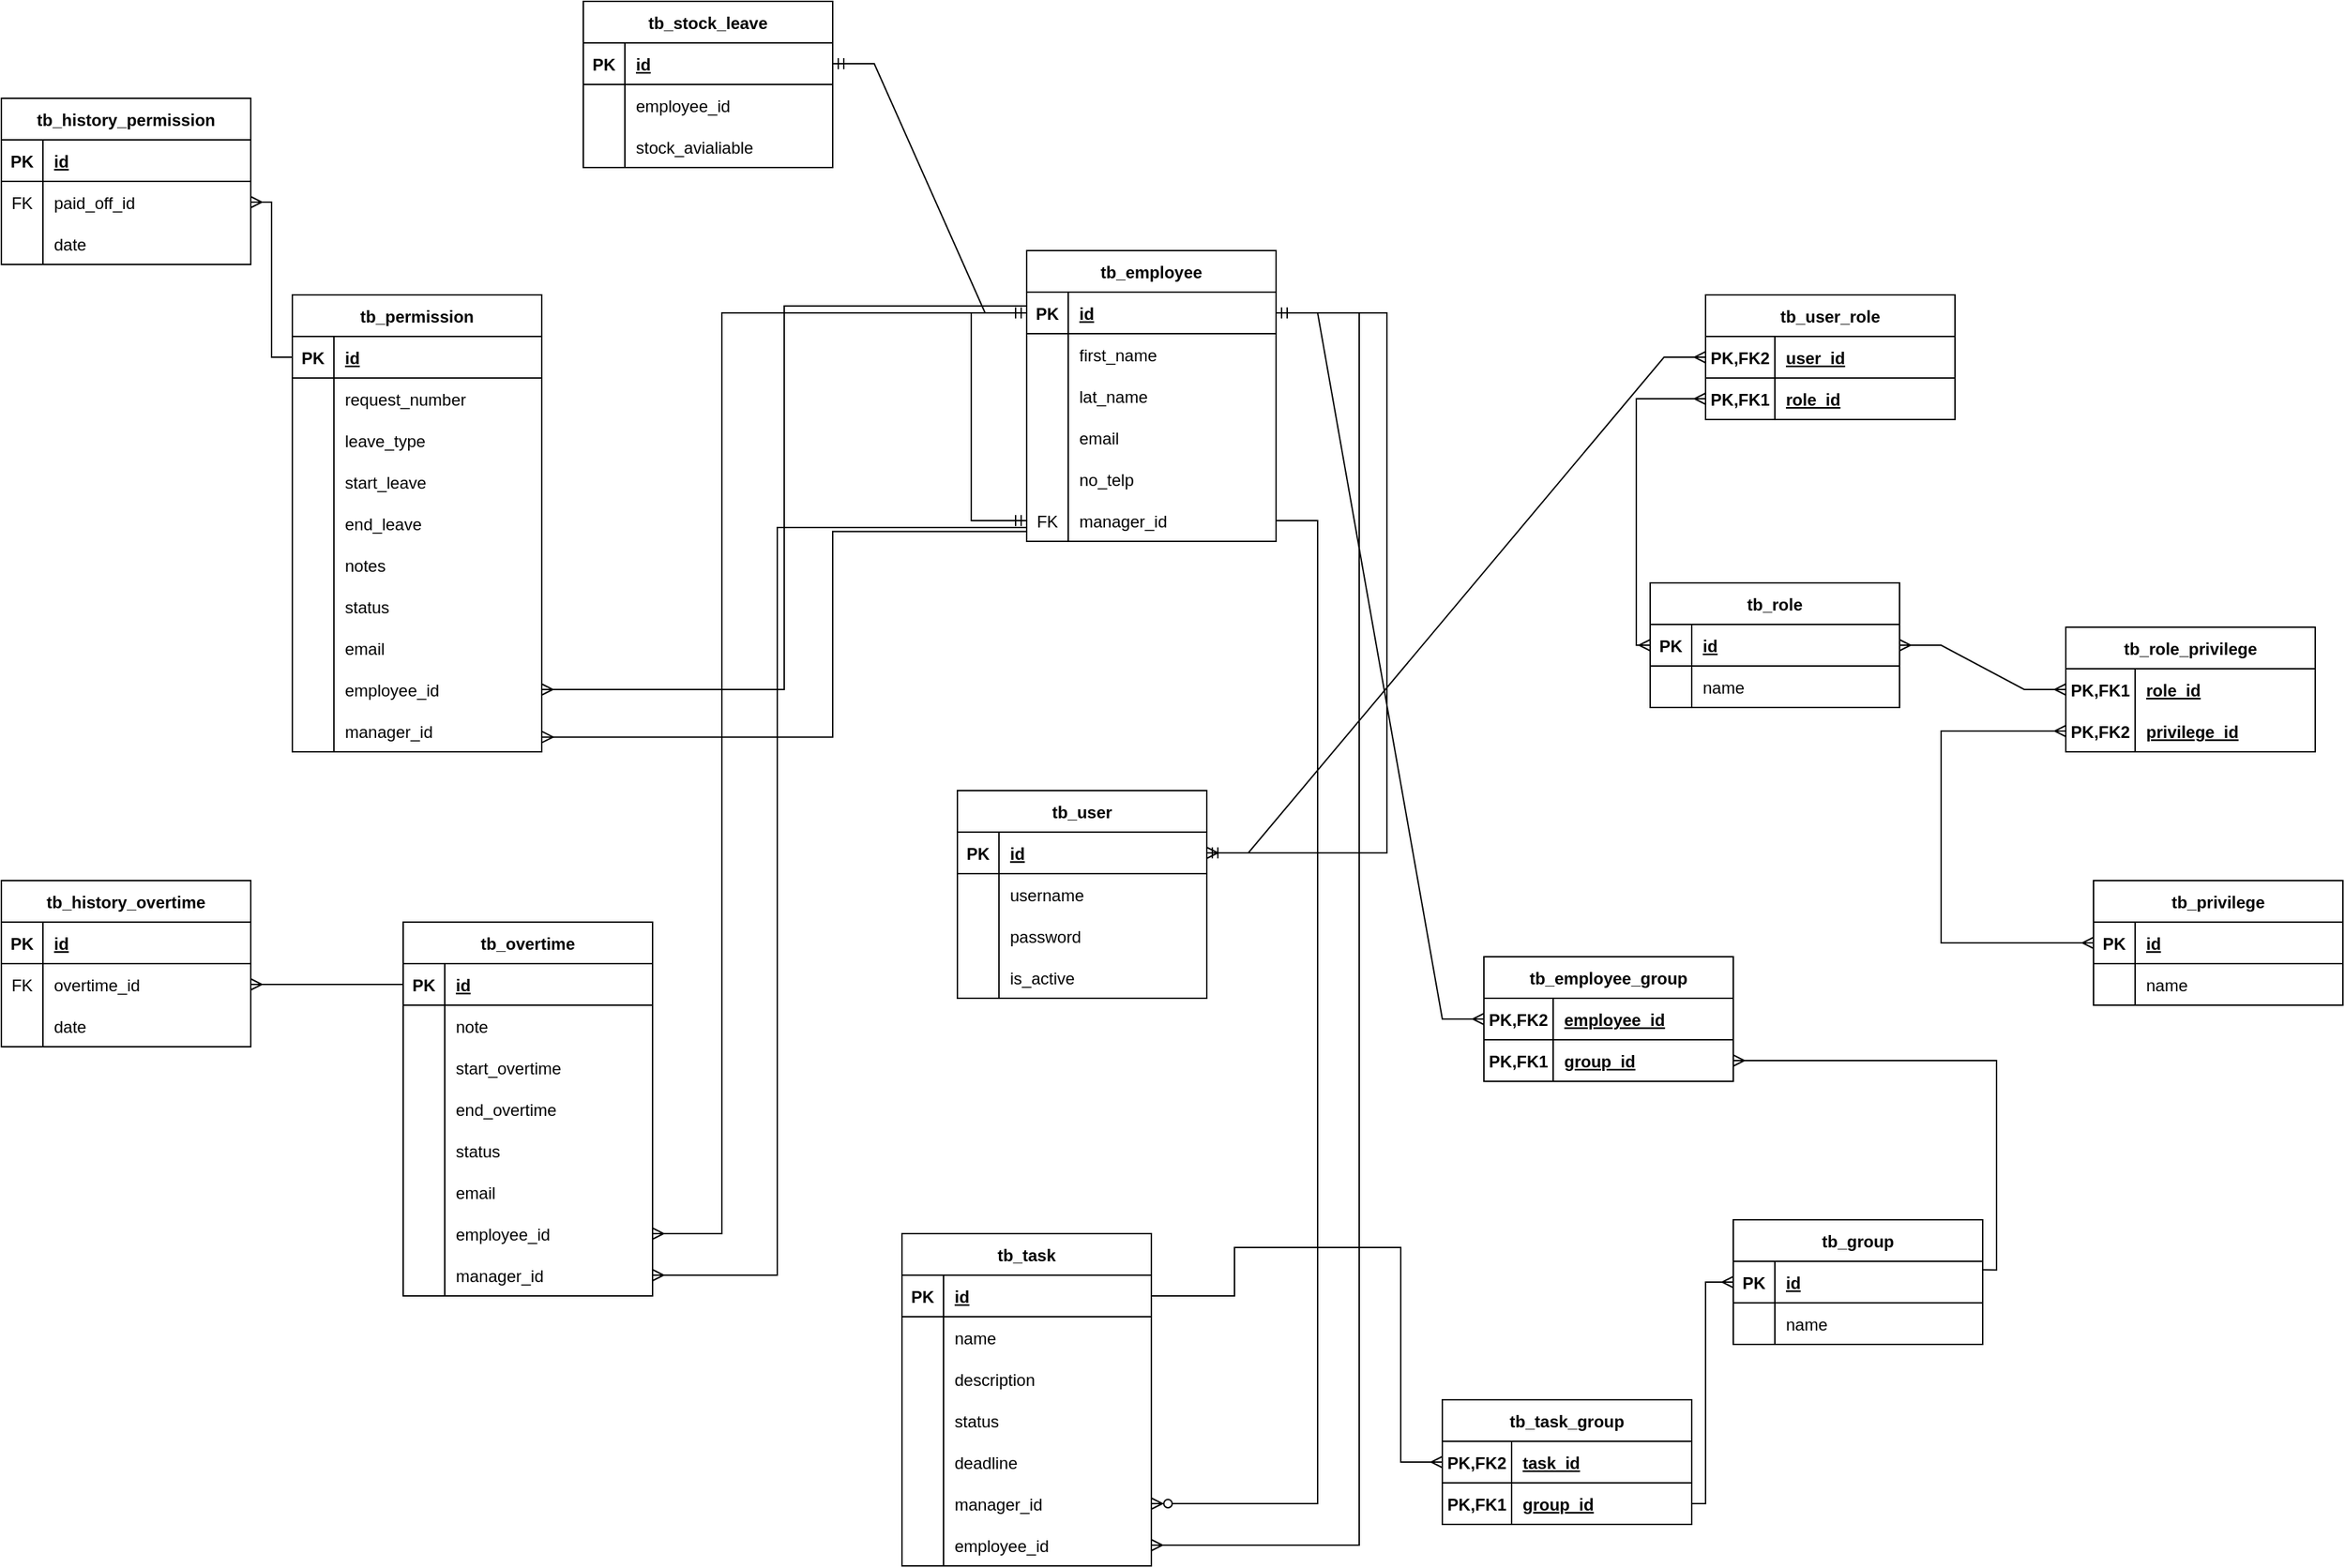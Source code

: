<mxfile version="20.7.4" type="github">
  <diagram id="2tyQqK5q03kK8aRhsHHK" name="Page-1">
    <mxGraphModel dx="2100" dy="1082" grid="1" gridSize="10" guides="1" tooltips="1" connect="1" arrows="1" fold="1" page="1" pageScale="1" pageWidth="1200" pageHeight="1600" math="0" shadow="0">
      <root>
        <mxCell id="0" />
        <mxCell id="1" parent="0" />
        <mxCell id="VNNAhbx3sXXU-1pM6_7l-1" value="tb_user" style="shape=table;startSize=30;container=1;collapsible=1;childLayout=tableLayout;fixedRows=1;rowLines=0;fontStyle=1;align=center;resizeLast=1;" parent="1" vertex="1">
          <mxGeometry x="1110" y="810" width="180" height="150" as="geometry" />
        </mxCell>
        <mxCell id="VNNAhbx3sXXU-1pM6_7l-2" value="" style="shape=tableRow;horizontal=0;startSize=0;swimlaneHead=0;swimlaneBody=0;fillColor=none;collapsible=0;dropTarget=0;points=[[0,0.5],[1,0.5]];portConstraint=eastwest;top=0;left=0;right=0;bottom=1;" parent="VNNAhbx3sXXU-1pM6_7l-1" vertex="1">
          <mxGeometry y="30" width="180" height="30" as="geometry" />
        </mxCell>
        <mxCell id="VNNAhbx3sXXU-1pM6_7l-3" value="PK" style="shape=partialRectangle;connectable=0;fillColor=none;top=0;left=0;bottom=0;right=0;fontStyle=1;overflow=hidden;" parent="VNNAhbx3sXXU-1pM6_7l-2" vertex="1">
          <mxGeometry width="30" height="30" as="geometry">
            <mxRectangle width="30" height="30" as="alternateBounds" />
          </mxGeometry>
        </mxCell>
        <mxCell id="VNNAhbx3sXXU-1pM6_7l-4" value="id" style="shape=partialRectangle;connectable=0;fillColor=none;top=0;left=0;bottom=0;right=0;align=left;spacingLeft=6;fontStyle=5;overflow=hidden;" parent="VNNAhbx3sXXU-1pM6_7l-2" vertex="1">
          <mxGeometry x="30" width="150" height="30" as="geometry">
            <mxRectangle width="150" height="30" as="alternateBounds" />
          </mxGeometry>
        </mxCell>
        <mxCell id="VNNAhbx3sXXU-1pM6_7l-5" value="" style="shape=tableRow;horizontal=0;startSize=0;swimlaneHead=0;swimlaneBody=0;fillColor=none;collapsible=0;dropTarget=0;points=[[0,0.5],[1,0.5]];portConstraint=eastwest;top=0;left=0;right=0;bottom=0;" parent="VNNAhbx3sXXU-1pM6_7l-1" vertex="1">
          <mxGeometry y="60" width="180" height="30" as="geometry" />
        </mxCell>
        <mxCell id="VNNAhbx3sXXU-1pM6_7l-6" value="" style="shape=partialRectangle;connectable=0;fillColor=none;top=0;left=0;bottom=0;right=0;editable=1;overflow=hidden;" parent="VNNAhbx3sXXU-1pM6_7l-5" vertex="1">
          <mxGeometry width="30" height="30" as="geometry">
            <mxRectangle width="30" height="30" as="alternateBounds" />
          </mxGeometry>
        </mxCell>
        <mxCell id="VNNAhbx3sXXU-1pM6_7l-7" value="username" style="shape=partialRectangle;connectable=0;fillColor=none;top=0;left=0;bottom=0;right=0;align=left;spacingLeft=6;overflow=hidden;" parent="VNNAhbx3sXXU-1pM6_7l-5" vertex="1">
          <mxGeometry x="30" width="150" height="30" as="geometry">
            <mxRectangle width="150" height="30" as="alternateBounds" />
          </mxGeometry>
        </mxCell>
        <mxCell id="VNNAhbx3sXXU-1pM6_7l-8" value="" style="shape=tableRow;horizontal=0;startSize=0;swimlaneHead=0;swimlaneBody=0;fillColor=none;collapsible=0;dropTarget=0;points=[[0,0.5],[1,0.5]];portConstraint=eastwest;top=0;left=0;right=0;bottom=0;" parent="VNNAhbx3sXXU-1pM6_7l-1" vertex="1">
          <mxGeometry y="90" width="180" height="30" as="geometry" />
        </mxCell>
        <mxCell id="VNNAhbx3sXXU-1pM6_7l-9" value="" style="shape=partialRectangle;connectable=0;fillColor=none;top=0;left=0;bottom=0;right=0;editable=1;overflow=hidden;" parent="VNNAhbx3sXXU-1pM6_7l-8" vertex="1">
          <mxGeometry width="30" height="30" as="geometry">
            <mxRectangle width="30" height="30" as="alternateBounds" />
          </mxGeometry>
        </mxCell>
        <mxCell id="VNNAhbx3sXXU-1pM6_7l-10" value="password" style="shape=partialRectangle;connectable=0;fillColor=none;top=0;left=0;bottom=0;right=0;align=left;spacingLeft=6;overflow=hidden;" parent="VNNAhbx3sXXU-1pM6_7l-8" vertex="1">
          <mxGeometry x="30" width="150" height="30" as="geometry">
            <mxRectangle width="150" height="30" as="alternateBounds" />
          </mxGeometry>
        </mxCell>
        <mxCell id="VNNAhbx3sXXU-1pM6_7l-11" value="" style="shape=tableRow;horizontal=0;startSize=0;swimlaneHead=0;swimlaneBody=0;fillColor=none;collapsible=0;dropTarget=0;points=[[0,0.5],[1,0.5]];portConstraint=eastwest;top=0;left=0;right=0;bottom=0;" parent="VNNAhbx3sXXU-1pM6_7l-1" vertex="1">
          <mxGeometry y="120" width="180" height="30" as="geometry" />
        </mxCell>
        <mxCell id="VNNAhbx3sXXU-1pM6_7l-12" value="" style="shape=partialRectangle;connectable=0;fillColor=none;top=0;left=0;bottom=0;right=0;editable=1;overflow=hidden;" parent="VNNAhbx3sXXU-1pM6_7l-11" vertex="1">
          <mxGeometry width="30" height="30" as="geometry">
            <mxRectangle width="30" height="30" as="alternateBounds" />
          </mxGeometry>
        </mxCell>
        <mxCell id="VNNAhbx3sXXU-1pM6_7l-13" value="is_active" style="shape=partialRectangle;connectable=0;fillColor=none;top=0;left=0;bottom=0;right=0;align=left;spacingLeft=6;overflow=hidden;" parent="VNNAhbx3sXXU-1pM6_7l-11" vertex="1">
          <mxGeometry x="30" width="150" height="30" as="geometry">
            <mxRectangle width="150" height="30" as="alternateBounds" />
          </mxGeometry>
        </mxCell>
        <mxCell id="VNNAhbx3sXXU-1pM6_7l-14" value="tb_role" style="shape=table;startSize=30;container=1;collapsible=1;childLayout=tableLayout;fixedRows=1;rowLines=0;fontStyle=1;align=center;resizeLast=1;" parent="1" vertex="1">
          <mxGeometry x="1610" y="660" width="180" height="90" as="geometry" />
        </mxCell>
        <mxCell id="VNNAhbx3sXXU-1pM6_7l-15" value="" style="shape=tableRow;horizontal=0;startSize=0;swimlaneHead=0;swimlaneBody=0;fillColor=none;collapsible=0;dropTarget=0;points=[[0,0.5],[1,0.5]];portConstraint=eastwest;top=0;left=0;right=0;bottom=1;" parent="VNNAhbx3sXXU-1pM6_7l-14" vertex="1">
          <mxGeometry y="30" width="180" height="30" as="geometry" />
        </mxCell>
        <mxCell id="VNNAhbx3sXXU-1pM6_7l-16" value="PK" style="shape=partialRectangle;connectable=0;fillColor=none;top=0;left=0;bottom=0;right=0;fontStyle=1;overflow=hidden;" parent="VNNAhbx3sXXU-1pM6_7l-15" vertex="1">
          <mxGeometry width="30" height="30" as="geometry">
            <mxRectangle width="30" height="30" as="alternateBounds" />
          </mxGeometry>
        </mxCell>
        <mxCell id="VNNAhbx3sXXU-1pM6_7l-17" value="id" style="shape=partialRectangle;connectable=0;fillColor=none;top=0;left=0;bottom=0;right=0;align=left;spacingLeft=6;fontStyle=5;overflow=hidden;" parent="VNNAhbx3sXXU-1pM6_7l-15" vertex="1">
          <mxGeometry x="30" width="150" height="30" as="geometry">
            <mxRectangle width="150" height="30" as="alternateBounds" />
          </mxGeometry>
        </mxCell>
        <mxCell id="VNNAhbx3sXXU-1pM6_7l-18" value="" style="shape=tableRow;horizontal=0;startSize=0;swimlaneHead=0;swimlaneBody=0;fillColor=none;collapsible=0;dropTarget=0;points=[[0,0.5],[1,0.5]];portConstraint=eastwest;top=0;left=0;right=0;bottom=0;" parent="VNNAhbx3sXXU-1pM6_7l-14" vertex="1">
          <mxGeometry y="60" width="180" height="30" as="geometry" />
        </mxCell>
        <mxCell id="VNNAhbx3sXXU-1pM6_7l-19" value="" style="shape=partialRectangle;connectable=0;fillColor=none;top=0;left=0;bottom=0;right=0;editable=1;overflow=hidden;" parent="VNNAhbx3sXXU-1pM6_7l-18" vertex="1">
          <mxGeometry width="30" height="30" as="geometry">
            <mxRectangle width="30" height="30" as="alternateBounds" />
          </mxGeometry>
        </mxCell>
        <mxCell id="VNNAhbx3sXXU-1pM6_7l-20" value="name" style="shape=partialRectangle;connectable=0;fillColor=none;top=0;left=0;bottom=0;right=0;align=left;spacingLeft=6;overflow=hidden;" parent="VNNAhbx3sXXU-1pM6_7l-18" vertex="1">
          <mxGeometry x="30" width="150" height="30" as="geometry">
            <mxRectangle width="150" height="30" as="alternateBounds" />
          </mxGeometry>
        </mxCell>
        <mxCell id="VNNAhbx3sXXU-1pM6_7l-30" value="tb_privilege" style="shape=table;startSize=30;container=1;collapsible=1;childLayout=tableLayout;fixedRows=1;rowLines=0;fontStyle=1;align=center;resizeLast=1;" parent="1" vertex="1">
          <mxGeometry x="1930" y="875" width="180" height="90" as="geometry" />
        </mxCell>
        <mxCell id="VNNAhbx3sXXU-1pM6_7l-31" value="" style="shape=tableRow;horizontal=0;startSize=0;swimlaneHead=0;swimlaneBody=0;fillColor=none;collapsible=0;dropTarget=0;points=[[0,0.5],[1,0.5]];portConstraint=eastwest;top=0;left=0;right=0;bottom=1;" parent="VNNAhbx3sXXU-1pM6_7l-30" vertex="1">
          <mxGeometry y="30" width="180" height="30" as="geometry" />
        </mxCell>
        <mxCell id="VNNAhbx3sXXU-1pM6_7l-32" value="PK" style="shape=partialRectangle;connectable=0;fillColor=none;top=0;left=0;bottom=0;right=0;fontStyle=1;overflow=hidden;" parent="VNNAhbx3sXXU-1pM6_7l-31" vertex="1">
          <mxGeometry width="30" height="30" as="geometry">
            <mxRectangle width="30" height="30" as="alternateBounds" />
          </mxGeometry>
        </mxCell>
        <mxCell id="VNNAhbx3sXXU-1pM6_7l-33" value="id" style="shape=partialRectangle;connectable=0;fillColor=none;top=0;left=0;bottom=0;right=0;align=left;spacingLeft=6;fontStyle=5;overflow=hidden;" parent="VNNAhbx3sXXU-1pM6_7l-31" vertex="1">
          <mxGeometry x="30" width="150" height="30" as="geometry">
            <mxRectangle width="150" height="30" as="alternateBounds" />
          </mxGeometry>
        </mxCell>
        <mxCell id="VNNAhbx3sXXU-1pM6_7l-34" value="" style="shape=tableRow;horizontal=0;startSize=0;swimlaneHead=0;swimlaneBody=0;fillColor=none;collapsible=0;dropTarget=0;points=[[0,0.5],[1,0.5]];portConstraint=eastwest;top=0;left=0;right=0;bottom=0;" parent="VNNAhbx3sXXU-1pM6_7l-30" vertex="1">
          <mxGeometry y="60" width="180" height="30" as="geometry" />
        </mxCell>
        <mxCell id="VNNAhbx3sXXU-1pM6_7l-35" value="" style="shape=partialRectangle;connectable=0;fillColor=none;top=0;left=0;bottom=0;right=0;editable=1;overflow=hidden;" parent="VNNAhbx3sXXU-1pM6_7l-34" vertex="1">
          <mxGeometry width="30" height="30" as="geometry">
            <mxRectangle width="30" height="30" as="alternateBounds" />
          </mxGeometry>
        </mxCell>
        <mxCell id="VNNAhbx3sXXU-1pM6_7l-36" value="name" style="shape=partialRectangle;connectable=0;fillColor=none;top=0;left=0;bottom=0;right=0;align=left;spacingLeft=6;overflow=hidden;" parent="VNNAhbx3sXXU-1pM6_7l-34" vertex="1">
          <mxGeometry x="30" width="150" height="30" as="geometry">
            <mxRectangle width="150" height="30" as="alternateBounds" />
          </mxGeometry>
        </mxCell>
        <mxCell id="VNNAhbx3sXXU-1pM6_7l-37" value="tb_employee" style="shape=table;startSize=30;container=1;collapsible=1;childLayout=tableLayout;fixedRows=1;rowLines=0;fontStyle=1;align=center;resizeLast=1;" parent="1" vertex="1">
          <mxGeometry x="1160" y="420" width="180" height="210" as="geometry" />
        </mxCell>
        <mxCell id="VNNAhbx3sXXU-1pM6_7l-38" value="" style="shape=tableRow;horizontal=0;startSize=0;swimlaneHead=0;swimlaneBody=0;fillColor=none;collapsible=0;dropTarget=0;points=[[0,0.5],[1,0.5]];portConstraint=eastwest;top=0;left=0;right=0;bottom=1;" parent="VNNAhbx3sXXU-1pM6_7l-37" vertex="1">
          <mxGeometry y="30" width="180" height="30" as="geometry" />
        </mxCell>
        <mxCell id="VNNAhbx3sXXU-1pM6_7l-39" value="PK" style="shape=partialRectangle;connectable=0;fillColor=none;top=0;left=0;bottom=0;right=0;fontStyle=1;overflow=hidden;" parent="VNNAhbx3sXXU-1pM6_7l-38" vertex="1">
          <mxGeometry width="30" height="30" as="geometry">
            <mxRectangle width="30" height="30" as="alternateBounds" />
          </mxGeometry>
        </mxCell>
        <mxCell id="VNNAhbx3sXXU-1pM6_7l-40" value="id" style="shape=partialRectangle;connectable=0;fillColor=none;top=0;left=0;bottom=0;right=0;align=left;spacingLeft=6;fontStyle=5;overflow=hidden;" parent="VNNAhbx3sXXU-1pM6_7l-38" vertex="1">
          <mxGeometry x="30" width="150" height="30" as="geometry">
            <mxRectangle width="150" height="30" as="alternateBounds" />
          </mxGeometry>
        </mxCell>
        <mxCell id="VNNAhbx3sXXU-1pM6_7l-41" value="" style="shape=tableRow;horizontal=0;startSize=0;swimlaneHead=0;swimlaneBody=0;fillColor=none;collapsible=0;dropTarget=0;points=[[0,0.5],[1,0.5]];portConstraint=eastwest;top=0;left=0;right=0;bottom=0;" parent="VNNAhbx3sXXU-1pM6_7l-37" vertex="1">
          <mxGeometry y="60" width="180" height="30" as="geometry" />
        </mxCell>
        <mxCell id="VNNAhbx3sXXU-1pM6_7l-42" value="" style="shape=partialRectangle;connectable=0;fillColor=none;top=0;left=0;bottom=0;right=0;editable=1;overflow=hidden;" parent="VNNAhbx3sXXU-1pM6_7l-41" vertex="1">
          <mxGeometry width="30" height="30" as="geometry">
            <mxRectangle width="30" height="30" as="alternateBounds" />
          </mxGeometry>
        </mxCell>
        <mxCell id="VNNAhbx3sXXU-1pM6_7l-43" value="first_name" style="shape=partialRectangle;connectable=0;fillColor=none;top=0;left=0;bottom=0;right=0;align=left;spacingLeft=6;overflow=hidden;" parent="VNNAhbx3sXXU-1pM6_7l-41" vertex="1">
          <mxGeometry x="30" width="150" height="30" as="geometry">
            <mxRectangle width="150" height="30" as="alternateBounds" />
          </mxGeometry>
        </mxCell>
        <mxCell id="mphHbCgVlvXPh9wqzXNM-18" value="" style="shape=tableRow;horizontal=0;startSize=0;swimlaneHead=0;swimlaneBody=0;fillColor=none;collapsible=0;dropTarget=0;points=[[0,0.5],[1,0.5]];portConstraint=eastwest;top=0;left=0;right=0;bottom=0;" vertex="1" parent="VNNAhbx3sXXU-1pM6_7l-37">
          <mxGeometry y="90" width="180" height="30" as="geometry" />
        </mxCell>
        <mxCell id="mphHbCgVlvXPh9wqzXNM-19" value="" style="shape=partialRectangle;connectable=0;fillColor=none;top=0;left=0;bottom=0;right=0;editable=1;overflow=hidden;" vertex="1" parent="mphHbCgVlvXPh9wqzXNM-18">
          <mxGeometry width="30" height="30" as="geometry">
            <mxRectangle width="30" height="30" as="alternateBounds" />
          </mxGeometry>
        </mxCell>
        <mxCell id="mphHbCgVlvXPh9wqzXNM-20" value="lat_name" style="shape=partialRectangle;connectable=0;fillColor=none;top=0;left=0;bottom=0;right=0;align=left;spacingLeft=6;overflow=hidden;" vertex="1" parent="mphHbCgVlvXPh9wqzXNM-18">
          <mxGeometry x="30" width="150" height="30" as="geometry">
            <mxRectangle width="150" height="30" as="alternateBounds" />
          </mxGeometry>
        </mxCell>
        <mxCell id="VNNAhbx3sXXU-1pM6_7l-44" value="" style="shape=tableRow;horizontal=0;startSize=0;swimlaneHead=0;swimlaneBody=0;fillColor=none;collapsible=0;dropTarget=0;points=[[0,0.5],[1,0.5]];portConstraint=eastwest;top=0;left=0;right=0;bottom=0;" parent="VNNAhbx3sXXU-1pM6_7l-37" vertex="1">
          <mxGeometry y="120" width="180" height="30" as="geometry" />
        </mxCell>
        <mxCell id="VNNAhbx3sXXU-1pM6_7l-45" value="" style="shape=partialRectangle;connectable=0;fillColor=none;top=0;left=0;bottom=0;right=0;editable=1;overflow=hidden;" parent="VNNAhbx3sXXU-1pM6_7l-44" vertex="1">
          <mxGeometry width="30" height="30" as="geometry">
            <mxRectangle width="30" height="30" as="alternateBounds" />
          </mxGeometry>
        </mxCell>
        <mxCell id="VNNAhbx3sXXU-1pM6_7l-46" value="email" style="shape=partialRectangle;connectable=0;fillColor=none;top=0;left=0;bottom=0;right=0;align=left;spacingLeft=6;overflow=hidden;" parent="VNNAhbx3sXXU-1pM6_7l-44" vertex="1">
          <mxGeometry x="30" width="150" height="30" as="geometry">
            <mxRectangle width="150" height="30" as="alternateBounds" />
          </mxGeometry>
        </mxCell>
        <mxCell id="VNNAhbx3sXXU-1pM6_7l-47" value="" style="shape=tableRow;horizontal=0;startSize=0;swimlaneHead=0;swimlaneBody=0;fillColor=none;collapsible=0;dropTarget=0;points=[[0,0.5],[1,0.5]];portConstraint=eastwest;top=0;left=0;right=0;bottom=0;" parent="VNNAhbx3sXXU-1pM6_7l-37" vertex="1">
          <mxGeometry y="150" width="180" height="30" as="geometry" />
        </mxCell>
        <mxCell id="VNNAhbx3sXXU-1pM6_7l-48" value="" style="shape=partialRectangle;connectable=0;fillColor=none;top=0;left=0;bottom=0;right=0;editable=1;overflow=hidden;" parent="VNNAhbx3sXXU-1pM6_7l-47" vertex="1">
          <mxGeometry width="30" height="30" as="geometry">
            <mxRectangle width="30" height="30" as="alternateBounds" />
          </mxGeometry>
        </mxCell>
        <mxCell id="VNNAhbx3sXXU-1pM6_7l-49" value="no_telp" style="shape=partialRectangle;connectable=0;fillColor=none;top=0;left=0;bottom=0;right=0;align=left;spacingLeft=6;overflow=hidden;" parent="VNNAhbx3sXXU-1pM6_7l-47" vertex="1">
          <mxGeometry x="30" width="150" height="30" as="geometry">
            <mxRectangle width="150" height="30" as="alternateBounds" />
          </mxGeometry>
        </mxCell>
        <mxCell id="8IQFsYXmZuull7mwfXXN-44" value="" style="shape=tableRow;horizontal=0;startSize=0;swimlaneHead=0;swimlaneBody=0;fillColor=none;collapsible=0;dropTarget=0;points=[[0,0.5],[1,0.5]];portConstraint=eastwest;top=0;left=0;right=0;bottom=0;" parent="VNNAhbx3sXXU-1pM6_7l-37" vertex="1">
          <mxGeometry y="180" width="180" height="30" as="geometry" />
        </mxCell>
        <mxCell id="8IQFsYXmZuull7mwfXXN-45" value="FK" style="shape=partialRectangle;connectable=0;fillColor=none;top=0;left=0;bottom=0;right=0;editable=1;overflow=hidden;" parent="8IQFsYXmZuull7mwfXXN-44" vertex="1">
          <mxGeometry width="30" height="30" as="geometry">
            <mxRectangle width="30" height="30" as="alternateBounds" />
          </mxGeometry>
        </mxCell>
        <mxCell id="8IQFsYXmZuull7mwfXXN-46" value="manager_id" style="shape=partialRectangle;connectable=0;fillColor=none;top=0;left=0;bottom=0;right=0;align=left;spacingLeft=6;overflow=hidden;" parent="8IQFsYXmZuull7mwfXXN-44" vertex="1">
          <mxGeometry x="30" width="150" height="30" as="geometry">
            <mxRectangle width="150" height="30" as="alternateBounds" />
          </mxGeometry>
        </mxCell>
        <mxCell id="8IQFsYXmZuull7mwfXXN-99" value="" style="edgeStyle=elbowEdgeStyle;fontSize=12;html=1;endArrow=ERmandOne;startArrow=ERmandOne;rounded=0;exitX=0;exitY=0.5;exitDx=0;exitDy=0;entryX=0;entryY=0.5;entryDx=0;entryDy=0;" parent="VNNAhbx3sXXU-1pM6_7l-37" source="VNNAhbx3sXXU-1pM6_7l-38" target="8IQFsYXmZuull7mwfXXN-44" edge="1">
          <mxGeometry width="100" height="100" relative="1" as="geometry">
            <mxPoint x="-10" y="50" as="sourcePoint" />
            <mxPoint x="-10" y="170" as="targetPoint" />
            <Array as="points">
              <mxPoint x="-40" y="110" />
            </Array>
          </mxGeometry>
        </mxCell>
        <mxCell id="VNNAhbx3sXXU-1pM6_7l-50" value="tb_role_privilege" style="shape=table;startSize=30;container=1;collapsible=1;childLayout=tableLayout;fixedRows=1;rowLines=0;fontStyle=1;align=center;resizeLast=1;" parent="1" vertex="1">
          <mxGeometry x="1910" y="692" width="180" height="90.0" as="geometry" />
        </mxCell>
        <mxCell id="VNNAhbx3sXXU-1pM6_7l-51" value="" style="shape=tableRow;horizontal=0;startSize=0;swimlaneHead=0;swimlaneBody=0;fillColor=none;collapsible=0;dropTarget=0;points=[[0,0.5],[1,0.5]];portConstraint=eastwest;top=0;left=0;right=0;bottom=0;" parent="VNNAhbx3sXXU-1pM6_7l-50" vertex="1">
          <mxGeometry y="30" width="180" height="30" as="geometry" />
        </mxCell>
        <mxCell id="VNNAhbx3sXXU-1pM6_7l-52" value="PK,FK1" style="shape=partialRectangle;connectable=0;fillColor=none;top=0;left=0;bottom=0;right=0;fontStyle=1;overflow=hidden;" parent="VNNAhbx3sXXU-1pM6_7l-51" vertex="1">
          <mxGeometry width="50.0" height="30" as="geometry">
            <mxRectangle width="50.0" height="30" as="alternateBounds" />
          </mxGeometry>
        </mxCell>
        <mxCell id="VNNAhbx3sXXU-1pM6_7l-53" value="role_id" style="shape=partialRectangle;connectable=0;fillColor=none;top=0;left=0;bottom=0;right=0;align=left;spacingLeft=6;fontStyle=5;overflow=hidden;" parent="VNNAhbx3sXXU-1pM6_7l-51" vertex="1">
          <mxGeometry x="50.0" width="130.0" height="30" as="geometry">
            <mxRectangle width="130.0" height="30" as="alternateBounds" />
          </mxGeometry>
        </mxCell>
        <mxCell id="VNNAhbx3sXXU-1pM6_7l-54" value="" style="shape=tableRow;horizontal=0;startSize=0;swimlaneHead=0;swimlaneBody=0;fillColor=none;collapsible=0;dropTarget=0;points=[[0,0.5],[1,0.5]];portConstraint=eastwest;top=0;left=0;right=0;bottom=1;" parent="VNNAhbx3sXXU-1pM6_7l-50" vertex="1">
          <mxGeometry y="60" width="180" height="30" as="geometry" />
        </mxCell>
        <mxCell id="VNNAhbx3sXXU-1pM6_7l-55" value="PK,FK2" style="shape=partialRectangle;connectable=0;fillColor=none;top=0;left=0;bottom=0;right=0;fontStyle=1;overflow=hidden;" parent="VNNAhbx3sXXU-1pM6_7l-54" vertex="1">
          <mxGeometry width="50.0" height="30" as="geometry">
            <mxRectangle width="50.0" height="30" as="alternateBounds" />
          </mxGeometry>
        </mxCell>
        <mxCell id="VNNAhbx3sXXU-1pM6_7l-56" value="privilege_id" style="shape=partialRectangle;connectable=0;fillColor=none;top=0;left=0;bottom=0;right=0;align=left;spacingLeft=6;fontStyle=5;overflow=hidden;" parent="VNNAhbx3sXXU-1pM6_7l-54" vertex="1">
          <mxGeometry x="50.0" width="130.0" height="30" as="geometry">
            <mxRectangle width="130.0" height="30" as="alternateBounds" />
          </mxGeometry>
        </mxCell>
        <mxCell id="eKhC6vjCc-BsnajqDUxY-14" value="tb_permission" style="shape=table;startSize=30;container=1;collapsible=1;childLayout=tableLayout;fixedRows=1;rowLines=0;fontStyle=1;align=center;resizeLast=1;" parent="1" vertex="1">
          <mxGeometry x="630" y="452" width="180" height="330" as="geometry" />
        </mxCell>
        <mxCell id="eKhC6vjCc-BsnajqDUxY-15" value="" style="shape=tableRow;horizontal=0;startSize=0;swimlaneHead=0;swimlaneBody=0;fillColor=none;collapsible=0;dropTarget=0;points=[[0,0.5],[1,0.5]];portConstraint=eastwest;top=0;left=0;right=0;bottom=1;" parent="eKhC6vjCc-BsnajqDUxY-14" vertex="1">
          <mxGeometry y="30" width="180" height="30" as="geometry" />
        </mxCell>
        <mxCell id="eKhC6vjCc-BsnajqDUxY-16" value="PK" style="shape=partialRectangle;connectable=0;fillColor=none;top=0;left=0;bottom=0;right=0;fontStyle=1;overflow=hidden;" parent="eKhC6vjCc-BsnajqDUxY-15" vertex="1">
          <mxGeometry width="30" height="30" as="geometry">
            <mxRectangle width="30" height="30" as="alternateBounds" />
          </mxGeometry>
        </mxCell>
        <mxCell id="eKhC6vjCc-BsnajqDUxY-17" value="id" style="shape=partialRectangle;connectable=0;fillColor=none;top=0;left=0;bottom=0;right=0;align=left;spacingLeft=6;fontStyle=5;overflow=hidden;" parent="eKhC6vjCc-BsnajqDUxY-15" vertex="1">
          <mxGeometry x="30" width="150" height="30" as="geometry">
            <mxRectangle width="150" height="30" as="alternateBounds" />
          </mxGeometry>
        </mxCell>
        <mxCell id="eKhC6vjCc-BsnajqDUxY-18" value="" style="shape=tableRow;horizontal=0;startSize=0;swimlaneHead=0;swimlaneBody=0;fillColor=none;collapsible=0;dropTarget=0;points=[[0,0.5],[1,0.5]];portConstraint=eastwest;top=0;left=0;right=0;bottom=0;" parent="eKhC6vjCc-BsnajqDUxY-14" vertex="1">
          <mxGeometry y="60" width="180" height="30" as="geometry" />
        </mxCell>
        <mxCell id="eKhC6vjCc-BsnajqDUxY-19" value="" style="shape=partialRectangle;connectable=0;fillColor=none;top=0;left=0;bottom=0;right=0;editable=1;overflow=hidden;" parent="eKhC6vjCc-BsnajqDUxY-18" vertex="1">
          <mxGeometry width="30" height="30" as="geometry">
            <mxRectangle width="30" height="30" as="alternateBounds" />
          </mxGeometry>
        </mxCell>
        <mxCell id="eKhC6vjCc-BsnajqDUxY-20" value="request_number" style="shape=partialRectangle;connectable=0;fillColor=none;top=0;left=0;bottom=0;right=0;align=left;spacingLeft=6;overflow=hidden;" parent="eKhC6vjCc-BsnajqDUxY-18" vertex="1">
          <mxGeometry x="30" width="150" height="30" as="geometry">
            <mxRectangle width="150" height="30" as="alternateBounds" />
          </mxGeometry>
        </mxCell>
        <mxCell id="eKhC6vjCc-BsnajqDUxY-21" value="" style="shape=tableRow;horizontal=0;startSize=0;swimlaneHead=0;swimlaneBody=0;fillColor=none;collapsible=0;dropTarget=0;points=[[0,0.5],[1,0.5]];portConstraint=eastwest;top=0;left=0;right=0;bottom=0;" parent="eKhC6vjCc-BsnajqDUxY-14" vertex="1">
          <mxGeometry y="90" width="180" height="30" as="geometry" />
        </mxCell>
        <mxCell id="eKhC6vjCc-BsnajqDUxY-22" value="" style="shape=partialRectangle;connectable=0;fillColor=none;top=0;left=0;bottom=0;right=0;editable=1;overflow=hidden;" parent="eKhC6vjCc-BsnajqDUxY-21" vertex="1">
          <mxGeometry width="30" height="30" as="geometry">
            <mxRectangle width="30" height="30" as="alternateBounds" />
          </mxGeometry>
        </mxCell>
        <mxCell id="eKhC6vjCc-BsnajqDUxY-23" value="leave_type" style="shape=partialRectangle;connectable=0;fillColor=none;top=0;left=0;bottom=0;right=0;align=left;spacingLeft=6;overflow=hidden;" parent="eKhC6vjCc-BsnajqDUxY-21" vertex="1">
          <mxGeometry x="30" width="150" height="30" as="geometry">
            <mxRectangle width="150" height="30" as="alternateBounds" />
          </mxGeometry>
        </mxCell>
        <mxCell id="eKhC6vjCc-BsnajqDUxY-24" value="" style="shape=tableRow;horizontal=0;startSize=0;swimlaneHead=0;swimlaneBody=0;fillColor=none;collapsible=0;dropTarget=0;points=[[0,0.5],[1,0.5]];portConstraint=eastwest;top=0;left=0;right=0;bottom=0;" parent="eKhC6vjCc-BsnajqDUxY-14" vertex="1">
          <mxGeometry y="120" width="180" height="30" as="geometry" />
        </mxCell>
        <mxCell id="eKhC6vjCc-BsnajqDUxY-25" value="" style="shape=partialRectangle;connectable=0;fillColor=none;top=0;left=0;bottom=0;right=0;editable=1;overflow=hidden;" parent="eKhC6vjCc-BsnajqDUxY-24" vertex="1">
          <mxGeometry width="30" height="30" as="geometry">
            <mxRectangle width="30" height="30" as="alternateBounds" />
          </mxGeometry>
        </mxCell>
        <mxCell id="eKhC6vjCc-BsnajqDUxY-26" value="start_leave" style="shape=partialRectangle;connectable=0;fillColor=none;top=0;left=0;bottom=0;right=0;align=left;spacingLeft=6;overflow=hidden;" parent="eKhC6vjCc-BsnajqDUxY-24" vertex="1">
          <mxGeometry x="30" width="150" height="30" as="geometry">
            <mxRectangle width="150" height="30" as="alternateBounds" />
          </mxGeometry>
        </mxCell>
        <mxCell id="eKhC6vjCc-BsnajqDUxY-27" value="" style="shape=tableRow;horizontal=0;startSize=0;swimlaneHead=0;swimlaneBody=0;fillColor=none;collapsible=0;dropTarget=0;points=[[0,0.5],[1,0.5]];portConstraint=eastwest;top=0;left=0;right=0;bottom=0;" parent="eKhC6vjCc-BsnajqDUxY-14" vertex="1">
          <mxGeometry y="150" width="180" height="30" as="geometry" />
        </mxCell>
        <mxCell id="eKhC6vjCc-BsnajqDUxY-28" value="" style="shape=partialRectangle;connectable=0;fillColor=none;top=0;left=0;bottom=0;right=0;editable=1;overflow=hidden;" parent="eKhC6vjCc-BsnajqDUxY-27" vertex="1">
          <mxGeometry width="30" height="30" as="geometry">
            <mxRectangle width="30" height="30" as="alternateBounds" />
          </mxGeometry>
        </mxCell>
        <mxCell id="eKhC6vjCc-BsnajqDUxY-29" value="end_leave" style="shape=partialRectangle;connectable=0;fillColor=none;top=0;left=0;bottom=0;right=0;align=left;spacingLeft=6;overflow=hidden;" parent="eKhC6vjCc-BsnajqDUxY-27" vertex="1">
          <mxGeometry x="30" width="150" height="30" as="geometry">
            <mxRectangle width="150" height="30" as="alternateBounds" />
          </mxGeometry>
        </mxCell>
        <mxCell id="8IQFsYXmZuull7mwfXXN-265" value="" style="shape=tableRow;horizontal=0;startSize=0;swimlaneHead=0;swimlaneBody=0;fillColor=none;collapsible=0;dropTarget=0;points=[[0,0.5],[1,0.5]];portConstraint=eastwest;top=0;left=0;right=0;bottom=0;" parent="eKhC6vjCc-BsnajqDUxY-14" vertex="1">
          <mxGeometry y="180" width="180" height="30" as="geometry" />
        </mxCell>
        <mxCell id="8IQFsYXmZuull7mwfXXN-266" value="" style="shape=partialRectangle;connectable=0;fillColor=none;top=0;left=0;bottom=0;right=0;editable=1;overflow=hidden;" parent="8IQFsYXmZuull7mwfXXN-265" vertex="1">
          <mxGeometry width="30" height="30" as="geometry">
            <mxRectangle width="30" height="30" as="alternateBounds" />
          </mxGeometry>
        </mxCell>
        <mxCell id="8IQFsYXmZuull7mwfXXN-267" value="notes" style="shape=partialRectangle;connectable=0;fillColor=none;top=0;left=0;bottom=0;right=0;align=left;spacingLeft=6;overflow=hidden;" parent="8IQFsYXmZuull7mwfXXN-265" vertex="1">
          <mxGeometry x="30" width="150" height="30" as="geometry">
            <mxRectangle width="150" height="30" as="alternateBounds" />
          </mxGeometry>
        </mxCell>
        <mxCell id="8IQFsYXmZuull7mwfXXN-144" value="" style="shape=tableRow;horizontal=0;startSize=0;swimlaneHead=0;swimlaneBody=0;fillColor=none;collapsible=0;dropTarget=0;points=[[0,0.5],[1,0.5]];portConstraint=eastwest;top=0;left=0;right=0;bottom=0;" parent="eKhC6vjCc-BsnajqDUxY-14" vertex="1">
          <mxGeometry y="210" width="180" height="30" as="geometry" />
        </mxCell>
        <mxCell id="8IQFsYXmZuull7mwfXXN-145" value="" style="shape=partialRectangle;connectable=0;fillColor=none;top=0;left=0;bottom=0;right=0;editable=1;overflow=hidden;" parent="8IQFsYXmZuull7mwfXXN-144" vertex="1">
          <mxGeometry width="30" height="30" as="geometry">
            <mxRectangle width="30" height="30" as="alternateBounds" />
          </mxGeometry>
        </mxCell>
        <mxCell id="8IQFsYXmZuull7mwfXXN-146" value="status" style="shape=partialRectangle;connectable=0;fillColor=none;top=0;left=0;bottom=0;right=0;align=left;spacingLeft=6;overflow=hidden;" parent="8IQFsYXmZuull7mwfXXN-144" vertex="1">
          <mxGeometry x="30" width="150" height="30" as="geometry">
            <mxRectangle width="150" height="30" as="alternateBounds" />
          </mxGeometry>
        </mxCell>
        <mxCell id="mphHbCgVlvXPh9wqzXNM-45" value="" style="shape=tableRow;horizontal=0;startSize=0;swimlaneHead=0;swimlaneBody=0;fillColor=none;collapsible=0;dropTarget=0;points=[[0,0.5],[1,0.5]];portConstraint=eastwest;top=0;left=0;right=0;bottom=0;" vertex="1" parent="eKhC6vjCc-BsnajqDUxY-14">
          <mxGeometry y="240" width="180" height="30" as="geometry" />
        </mxCell>
        <mxCell id="mphHbCgVlvXPh9wqzXNM-46" value="" style="shape=partialRectangle;connectable=0;fillColor=none;top=0;left=0;bottom=0;right=0;editable=1;overflow=hidden;" vertex="1" parent="mphHbCgVlvXPh9wqzXNM-45">
          <mxGeometry width="30" height="30" as="geometry">
            <mxRectangle width="30" height="30" as="alternateBounds" />
          </mxGeometry>
        </mxCell>
        <mxCell id="mphHbCgVlvXPh9wqzXNM-47" value="email" style="shape=partialRectangle;connectable=0;fillColor=none;top=0;left=0;bottom=0;right=0;align=left;spacingLeft=6;overflow=hidden;" vertex="1" parent="mphHbCgVlvXPh9wqzXNM-45">
          <mxGeometry x="30" width="150" height="30" as="geometry">
            <mxRectangle width="150" height="30" as="alternateBounds" />
          </mxGeometry>
        </mxCell>
        <mxCell id="8IQFsYXmZuull7mwfXXN-232" value="" style="shape=tableRow;horizontal=0;startSize=0;swimlaneHead=0;swimlaneBody=0;fillColor=none;collapsible=0;dropTarget=0;points=[[0,0.5],[1,0.5]];portConstraint=eastwest;top=0;left=0;right=0;bottom=0;" parent="eKhC6vjCc-BsnajqDUxY-14" vertex="1">
          <mxGeometry y="270" width="180" height="30" as="geometry" />
        </mxCell>
        <mxCell id="8IQFsYXmZuull7mwfXXN-233" value="" style="shape=partialRectangle;connectable=0;fillColor=none;top=0;left=0;bottom=0;right=0;editable=1;overflow=hidden;" parent="8IQFsYXmZuull7mwfXXN-232" vertex="1">
          <mxGeometry width="30" height="30" as="geometry">
            <mxRectangle width="30" height="30" as="alternateBounds" />
          </mxGeometry>
        </mxCell>
        <mxCell id="8IQFsYXmZuull7mwfXXN-234" value="employee_id" style="shape=partialRectangle;connectable=0;fillColor=none;top=0;left=0;bottom=0;right=0;align=left;spacingLeft=6;overflow=hidden;" parent="8IQFsYXmZuull7mwfXXN-232" vertex="1">
          <mxGeometry x="30" width="150" height="30" as="geometry">
            <mxRectangle width="150" height="30" as="alternateBounds" />
          </mxGeometry>
        </mxCell>
        <mxCell id="8IQFsYXmZuull7mwfXXN-229" value="" style="shape=tableRow;horizontal=0;startSize=0;swimlaneHead=0;swimlaneBody=0;fillColor=none;collapsible=0;dropTarget=0;points=[[0,0.5],[1,0.5]];portConstraint=eastwest;top=0;left=0;right=0;bottom=0;" parent="eKhC6vjCc-BsnajqDUxY-14" vertex="1">
          <mxGeometry y="300" width="180" height="30" as="geometry" />
        </mxCell>
        <mxCell id="8IQFsYXmZuull7mwfXXN-230" value="" style="shape=partialRectangle;connectable=0;fillColor=none;top=0;left=0;bottom=0;right=0;editable=1;overflow=hidden;" parent="8IQFsYXmZuull7mwfXXN-229" vertex="1">
          <mxGeometry width="30" height="30" as="geometry">
            <mxRectangle width="30" height="30" as="alternateBounds" />
          </mxGeometry>
        </mxCell>
        <mxCell id="8IQFsYXmZuull7mwfXXN-231" value="manager_id" style="shape=partialRectangle;connectable=0;fillColor=none;top=0;left=0;bottom=0;right=0;align=left;spacingLeft=6;overflow=hidden;" parent="8IQFsYXmZuull7mwfXXN-229" vertex="1">
          <mxGeometry x="30" width="150" height="30" as="geometry">
            <mxRectangle width="150" height="30" as="alternateBounds" />
          </mxGeometry>
        </mxCell>
        <mxCell id="8IQFsYXmZuull7mwfXXN-18" value="" style="edgeStyle=elbowEdgeStyle;fontSize=12;html=1;endArrow=ERmandOne;startArrow=ERmandOne;rounded=0;exitX=1;exitY=0.5;exitDx=0;exitDy=0;entryX=1;entryY=0.5;entryDx=0;entryDy=0;" parent="1" source="VNNAhbx3sXXU-1pM6_7l-2" edge="1" target="VNNAhbx3sXXU-1pM6_7l-38">
          <mxGeometry width="100" height="100" relative="1" as="geometry">
            <mxPoint x="1360" y="825.99" as="sourcePoint" />
            <mxPoint x="1360" y="580" as="targetPoint" />
            <Array as="points">
              <mxPoint x="1420" y="720" />
            </Array>
          </mxGeometry>
        </mxCell>
        <mxCell id="8IQFsYXmZuull7mwfXXN-51" value="tb_history_permission" style="shape=table;startSize=30;container=1;collapsible=1;childLayout=tableLayout;fixedRows=1;rowLines=0;fontStyle=1;align=center;resizeLast=1;" parent="1" vertex="1">
          <mxGeometry x="420" y="310" width="180" height="120" as="geometry" />
        </mxCell>
        <mxCell id="8IQFsYXmZuull7mwfXXN-52" value="" style="shape=tableRow;horizontal=0;startSize=0;swimlaneHead=0;swimlaneBody=0;fillColor=none;collapsible=0;dropTarget=0;points=[[0,0.5],[1,0.5]];portConstraint=eastwest;top=0;left=0;right=0;bottom=1;" parent="8IQFsYXmZuull7mwfXXN-51" vertex="1">
          <mxGeometry y="30" width="180" height="30" as="geometry" />
        </mxCell>
        <mxCell id="8IQFsYXmZuull7mwfXXN-53" value="PK" style="shape=partialRectangle;connectable=0;fillColor=none;top=0;left=0;bottom=0;right=0;fontStyle=1;overflow=hidden;" parent="8IQFsYXmZuull7mwfXXN-52" vertex="1">
          <mxGeometry width="30" height="30" as="geometry">
            <mxRectangle width="30" height="30" as="alternateBounds" />
          </mxGeometry>
        </mxCell>
        <mxCell id="8IQFsYXmZuull7mwfXXN-54" value="id" style="shape=partialRectangle;connectable=0;fillColor=none;top=0;left=0;bottom=0;right=0;align=left;spacingLeft=6;fontStyle=5;overflow=hidden;" parent="8IQFsYXmZuull7mwfXXN-52" vertex="1">
          <mxGeometry x="30" width="150" height="30" as="geometry">
            <mxRectangle width="150" height="30" as="alternateBounds" />
          </mxGeometry>
        </mxCell>
        <mxCell id="8IQFsYXmZuull7mwfXXN-55" value="" style="shape=tableRow;horizontal=0;startSize=0;swimlaneHead=0;swimlaneBody=0;fillColor=none;collapsible=0;dropTarget=0;points=[[0,0.5],[1,0.5]];portConstraint=eastwest;top=0;left=0;right=0;bottom=0;" parent="8IQFsYXmZuull7mwfXXN-51" vertex="1">
          <mxGeometry y="60" width="180" height="30" as="geometry" />
        </mxCell>
        <mxCell id="8IQFsYXmZuull7mwfXXN-56" value="FK" style="shape=partialRectangle;connectable=0;fillColor=none;top=0;left=0;bottom=0;right=0;editable=1;overflow=hidden;" parent="8IQFsYXmZuull7mwfXXN-55" vertex="1">
          <mxGeometry width="30" height="30" as="geometry">
            <mxRectangle width="30" height="30" as="alternateBounds" />
          </mxGeometry>
        </mxCell>
        <mxCell id="8IQFsYXmZuull7mwfXXN-57" value="paid_off_id" style="shape=partialRectangle;connectable=0;fillColor=none;top=0;left=0;bottom=0;right=0;align=left;spacingLeft=6;overflow=hidden;" parent="8IQFsYXmZuull7mwfXXN-55" vertex="1">
          <mxGeometry x="30" width="150" height="30" as="geometry">
            <mxRectangle width="150" height="30" as="alternateBounds" />
          </mxGeometry>
        </mxCell>
        <mxCell id="mphHbCgVlvXPh9wqzXNM-21" value="" style="shape=tableRow;horizontal=0;startSize=0;swimlaneHead=0;swimlaneBody=0;fillColor=none;collapsible=0;dropTarget=0;points=[[0,0.5],[1,0.5]];portConstraint=eastwest;top=0;left=0;right=0;bottom=0;" vertex="1" parent="8IQFsYXmZuull7mwfXXN-51">
          <mxGeometry y="90" width="180" height="30" as="geometry" />
        </mxCell>
        <mxCell id="mphHbCgVlvXPh9wqzXNM-22" value="" style="shape=partialRectangle;connectable=0;fillColor=none;top=0;left=0;bottom=0;right=0;editable=1;overflow=hidden;" vertex="1" parent="mphHbCgVlvXPh9wqzXNM-21">
          <mxGeometry width="30" height="30" as="geometry">
            <mxRectangle width="30" height="30" as="alternateBounds" />
          </mxGeometry>
        </mxCell>
        <mxCell id="mphHbCgVlvXPh9wqzXNM-23" value="date" style="shape=partialRectangle;connectable=0;fillColor=none;top=0;left=0;bottom=0;right=0;align=left;spacingLeft=6;overflow=hidden;" vertex="1" parent="mphHbCgVlvXPh9wqzXNM-21">
          <mxGeometry x="30" width="150" height="30" as="geometry">
            <mxRectangle width="150" height="30" as="alternateBounds" />
          </mxGeometry>
        </mxCell>
        <mxCell id="8IQFsYXmZuull7mwfXXN-64" value="tb_history_overtime" style="shape=table;startSize=30;container=1;collapsible=1;childLayout=tableLayout;fixedRows=1;rowLines=0;fontStyle=1;align=center;resizeLast=1;" parent="1" vertex="1">
          <mxGeometry x="420" y="875" width="180" height="120" as="geometry" />
        </mxCell>
        <mxCell id="8IQFsYXmZuull7mwfXXN-65" value="" style="shape=tableRow;horizontal=0;startSize=0;swimlaneHead=0;swimlaneBody=0;fillColor=none;collapsible=0;dropTarget=0;points=[[0,0.5],[1,0.5]];portConstraint=eastwest;top=0;left=0;right=0;bottom=1;" parent="8IQFsYXmZuull7mwfXXN-64" vertex="1">
          <mxGeometry y="30" width="180" height="30" as="geometry" />
        </mxCell>
        <mxCell id="8IQFsYXmZuull7mwfXXN-66" value="PK" style="shape=partialRectangle;connectable=0;fillColor=none;top=0;left=0;bottom=0;right=0;fontStyle=1;overflow=hidden;" parent="8IQFsYXmZuull7mwfXXN-65" vertex="1">
          <mxGeometry width="30.0" height="30" as="geometry">
            <mxRectangle width="30.0" height="30" as="alternateBounds" />
          </mxGeometry>
        </mxCell>
        <mxCell id="8IQFsYXmZuull7mwfXXN-67" value="id" style="shape=partialRectangle;connectable=0;fillColor=none;top=0;left=0;bottom=0;right=0;align=left;spacingLeft=6;fontStyle=5;overflow=hidden;" parent="8IQFsYXmZuull7mwfXXN-65" vertex="1">
          <mxGeometry x="30.0" width="150.0" height="30" as="geometry">
            <mxRectangle width="150.0" height="30" as="alternateBounds" />
          </mxGeometry>
        </mxCell>
        <mxCell id="8IQFsYXmZuull7mwfXXN-68" value="" style="shape=tableRow;horizontal=0;startSize=0;swimlaneHead=0;swimlaneBody=0;fillColor=none;collapsible=0;dropTarget=0;points=[[0,0.5],[1,0.5]];portConstraint=eastwest;top=0;left=0;right=0;bottom=0;" parent="8IQFsYXmZuull7mwfXXN-64" vertex="1">
          <mxGeometry y="60" width="180" height="30" as="geometry" />
        </mxCell>
        <mxCell id="8IQFsYXmZuull7mwfXXN-69" value="FK" style="shape=partialRectangle;connectable=0;fillColor=none;top=0;left=0;bottom=0;right=0;editable=1;overflow=hidden;" parent="8IQFsYXmZuull7mwfXXN-68" vertex="1">
          <mxGeometry width="30.0" height="30" as="geometry">
            <mxRectangle width="30.0" height="30" as="alternateBounds" />
          </mxGeometry>
        </mxCell>
        <mxCell id="8IQFsYXmZuull7mwfXXN-70" value="overtime_id" style="shape=partialRectangle;connectable=0;fillColor=none;top=0;left=0;bottom=0;right=0;align=left;spacingLeft=6;overflow=hidden;" parent="8IQFsYXmZuull7mwfXXN-68" vertex="1">
          <mxGeometry x="30.0" width="150.0" height="30" as="geometry">
            <mxRectangle width="150.0" height="30" as="alternateBounds" />
          </mxGeometry>
        </mxCell>
        <mxCell id="mphHbCgVlvXPh9wqzXNM-24" value="" style="shape=tableRow;horizontal=0;startSize=0;swimlaneHead=0;swimlaneBody=0;fillColor=none;collapsible=0;dropTarget=0;points=[[0,0.5],[1,0.5]];portConstraint=eastwest;top=0;left=0;right=0;bottom=0;" vertex="1" parent="8IQFsYXmZuull7mwfXXN-64">
          <mxGeometry y="90" width="180" height="30" as="geometry" />
        </mxCell>
        <mxCell id="mphHbCgVlvXPh9wqzXNM-25" value="" style="shape=partialRectangle;connectable=0;fillColor=none;top=0;left=0;bottom=0;right=0;editable=1;overflow=hidden;" vertex="1" parent="mphHbCgVlvXPh9wqzXNM-24">
          <mxGeometry width="30.0" height="30" as="geometry">
            <mxRectangle width="30.0" height="30" as="alternateBounds" />
          </mxGeometry>
        </mxCell>
        <mxCell id="mphHbCgVlvXPh9wqzXNM-26" value="date" style="shape=partialRectangle;connectable=0;fillColor=none;top=0;left=0;bottom=0;right=0;align=left;spacingLeft=6;overflow=hidden;" vertex="1" parent="mphHbCgVlvXPh9wqzXNM-24">
          <mxGeometry x="30.0" width="150.0" height="30" as="geometry">
            <mxRectangle width="150.0" height="30" as="alternateBounds" />
          </mxGeometry>
        </mxCell>
        <mxCell id="8IQFsYXmZuull7mwfXXN-88" value="tb_user_role" style="shape=table;startSize=30;container=1;collapsible=1;childLayout=tableLayout;fixedRows=1;rowLines=0;fontStyle=1;align=center;resizeLast=1;" parent="1" vertex="1">
          <mxGeometry x="1650" y="452" width="180" height="90.0" as="geometry" />
        </mxCell>
        <mxCell id="8IQFsYXmZuull7mwfXXN-92" value="" style="shape=tableRow;horizontal=0;startSize=0;swimlaneHead=0;swimlaneBody=0;fillColor=none;collapsible=0;dropTarget=0;points=[[0,0.5],[1,0.5]];portConstraint=eastwest;top=0;left=0;right=0;bottom=1;" parent="8IQFsYXmZuull7mwfXXN-88" vertex="1">
          <mxGeometry y="30" width="180" height="30" as="geometry" />
        </mxCell>
        <mxCell id="8IQFsYXmZuull7mwfXXN-93" value="PK,FK2" style="shape=partialRectangle;connectable=0;fillColor=none;top=0;left=0;bottom=0;right=0;fontStyle=1;overflow=hidden;" parent="8IQFsYXmZuull7mwfXXN-92" vertex="1">
          <mxGeometry width="50.0" height="30" as="geometry">
            <mxRectangle width="50.0" height="30" as="alternateBounds" />
          </mxGeometry>
        </mxCell>
        <mxCell id="8IQFsYXmZuull7mwfXXN-94" value="user_id" style="shape=partialRectangle;connectable=0;fillColor=none;top=0;left=0;bottom=0;right=0;align=left;spacingLeft=6;fontStyle=5;overflow=hidden;" parent="8IQFsYXmZuull7mwfXXN-92" vertex="1">
          <mxGeometry x="50.0" width="130.0" height="30" as="geometry">
            <mxRectangle width="130.0" height="30" as="alternateBounds" />
          </mxGeometry>
        </mxCell>
        <mxCell id="8IQFsYXmZuull7mwfXXN-89" value="" style="shape=tableRow;horizontal=0;startSize=0;swimlaneHead=0;swimlaneBody=0;fillColor=none;collapsible=0;dropTarget=0;points=[[0,0.5],[1,0.5]];portConstraint=eastwest;top=0;left=0;right=0;bottom=0;" parent="8IQFsYXmZuull7mwfXXN-88" vertex="1">
          <mxGeometry y="60" width="180" height="30" as="geometry" />
        </mxCell>
        <mxCell id="8IQFsYXmZuull7mwfXXN-90" value="PK,FK1" style="shape=partialRectangle;connectable=0;fillColor=none;top=0;left=0;bottom=0;right=0;fontStyle=1;overflow=hidden;" parent="8IQFsYXmZuull7mwfXXN-89" vertex="1">
          <mxGeometry width="50.0" height="30" as="geometry">
            <mxRectangle width="50.0" height="30" as="alternateBounds" />
          </mxGeometry>
        </mxCell>
        <mxCell id="8IQFsYXmZuull7mwfXXN-91" value="role_id" style="shape=partialRectangle;connectable=0;fillColor=none;top=0;left=0;bottom=0;right=0;align=left;spacingLeft=6;fontStyle=5;overflow=hidden;" parent="8IQFsYXmZuull7mwfXXN-89" vertex="1">
          <mxGeometry x="50.0" width="130.0" height="30" as="geometry">
            <mxRectangle width="130.0" height="30" as="alternateBounds" />
          </mxGeometry>
        </mxCell>
        <mxCell id="8IQFsYXmZuull7mwfXXN-95" value="" style="edgeStyle=entityRelationEdgeStyle;fontSize=12;html=1;endArrow=ERmany;startArrow=ERmany;rounded=0;elbow=vertical;entryX=0;entryY=0.5;entryDx=0;entryDy=0;" parent="1" edge="1" target="8IQFsYXmZuull7mwfXXN-92">
          <mxGeometry width="100" height="100" relative="1" as="geometry">
            <mxPoint x="1290" y="855" as="sourcePoint" />
            <mxPoint x="1540" y="691" as="targetPoint" />
          </mxGeometry>
        </mxCell>
        <mxCell id="8IQFsYXmZuull7mwfXXN-96" value="" style="edgeStyle=orthogonalEdgeStyle;fontSize=12;html=1;endArrow=ERmany;startArrow=ERmany;rounded=0;elbow=vertical;entryX=0;entryY=0.5;entryDx=0;entryDy=0;exitX=0;exitY=0.5;exitDx=0;exitDy=0;" parent="1" source="VNNAhbx3sXXU-1pM6_7l-15" target="8IQFsYXmZuull7mwfXXN-89" edge="1">
          <mxGeometry width="100" height="100" relative="1" as="geometry">
            <mxPoint x="1540" y="830" as="sourcePoint" />
            <mxPoint x="1580" y="770" as="targetPoint" />
          </mxGeometry>
        </mxCell>
        <mxCell id="8IQFsYXmZuull7mwfXXN-97" value="" style="edgeStyle=entityRelationEdgeStyle;fontSize=12;html=1;endArrow=ERmany;startArrow=ERmany;rounded=0;elbow=vertical;exitX=1;exitY=0.5;exitDx=0;exitDy=0;entryX=0;entryY=0.5;entryDx=0;entryDy=0;" parent="1" source="VNNAhbx3sXXU-1pM6_7l-15" target="VNNAhbx3sXXU-1pM6_7l-51" edge="1">
          <mxGeometry width="100" height="100" relative="1" as="geometry">
            <mxPoint x="1730" y="870" as="sourcePoint" />
            <mxPoint x="1830" y="770" as="targetPoint" />
          </mxGeometry>
        </mxCell>
        <mxCell id="8IQFsYXmZuull7mwfXXN-98" value="" style="edgeStyle=elbowEdgeStyle;fontSize=12;html=1;endArrow=ERmany;startArrow=ERmany;rounded=0;entryX=0;entryY=0.5;entryDx=0;entryDy=0;exitX=0;exitY=0.5;exitDx=0;exitDy=0;" parent="1" source="VNNAhbx3sXXU-1pM6_7l-31" target="VNNAhbx3sXXU-1pM6_7l-54" edge="1">
          <mxGeometry width="100" height="100" relative="1" as="geometry">
            <mxPoint x="1730" y="950" as="sourcePoint" />
            <mxPoint x="1830" y="850" as="targetPoint" />
            <Array as="points">
              <mxPoint x="1820" y="940" />
            </Array>
          </mxGeometry>
        </mxCell>
        <mxCell id="8IQFsYXmZuull7mwfXXN-150" value="tb_task" style="shape=table;startSize=30;container=1;collapsible=1;childLayout=tableLayout;fixedRows=1;rowLines=0;fontStyle=1;align=center;resizeLast=1;" parent="1" vertex="1">
          <mxGeometry x="1070" y="1130" width="180" height="240" as="geometry" />
        </mxCell>
        <mxCell id="8IQFsYXmZuull7mwfXXN-151" value="" style="shape=tableRow;horizontal=0;startSize=0;swimlaneHead=0;swimlaneBody=0;fillColor=none;collapsible=0;dropTarget=0;points=[[0,0.5],[1,0.5]];portConstraint=eastwest;top=0;left=0;right=0;bottom=1;" parent="8IQFsYXmZuull7mwfXXN-150" vertex="1">
          <mxGeometry y="30" width="180" height="30" as="geometry" />
        </mxCell>
        <mxCell id="8IQFsYXmZuull7mwfXXN-152" value="PK" style="shape=partialRectangle;connectable=0;fillColor=none;top=0;left=0;bottom=0;right=0;fontStyle=1;overflow=hidden;" parent="8IQFsYXmZuull7mwfXXN-151" vertex="1">
          <mxGeometry width="30" height="30" as="geometry">
            <mxRectangle width="30" height="30" as="alternateBounds" />
          </mxGeometry>
        </mxCell>
        <mxCell id="8IQFsYXmZuull7mwfXXN-153" value="id" style="shape=partialRectangle;connectable=0;fillColor=none;top=0;left=0;bottom=0;right=0;align=left;spacingLeft=6;fontStyle=5;overflow=hidden;" parent="8IQFsYXmZuull7mwfXXN-151" vertex="1">
          <mxGeometry x="30" width="150" height="30" as="geometry">
            <mxRectangle width="150" height="30" as="alternateBounds" />
          </mxGeometry>
        </mxCell>
        <mxCell id="8IQFsYXmZuull7mwfXXN-154" value="" style="shape=tableRow;horizontal=0;startSize=0;swimlaneHead=0;swimlaneBody=0;fillColor=none;collapsible=0;dropTarget=0;points=[[0,0.5],[1,0.5]];portConstraint=eastwest;top=0;left=0;right=0;bottom=0;" parent="8IQFsYXmZuull7mwfXXN-150" vertex="1">
          <mxGeometry y="60" width="180" height="30" as="geometry" />
        </mxCell>
        <mxCell id="8IQFsYXmZuull7mwfXXN-155" value="" style="shape=partialRectangle;connectable=0;fillColor=none;top=0;left=0;bottom=0;right=0;editable=1;overflow=hidden;" parent="8IQFsYXmZuull7mwfXXN-154" vertex="1">
          <mxGeometry width="30" height="30" as="geometry">
            <mxRectangle width="30" height="30" as="alternateBounds" />
          </mxGeometry>
        </mxCell>
        <mxCell id="8IQFsYXmZuull7mwfXXN-156" value="name" style="shape=partialRectangle;connectable=0;fillColor=none;top=0;left=0;bottom=0;right=0;align=left;spacingLeft=6;overflow=hidden;" parent="8IQFsYXmZuull7mwfXXN-154" vertex="1">
          <mxGeometry x="30" width="150" height="30" as="geometry">
            <mxRectangle width="150" height="30" as="alternateBounds" />
          </mxGeometry>
        </mxCell>
        <mxCell id="8IQFsYXmZuull7mwfXXN-157" value="" style="shape=tableRow;horizontal=0;startSize=0;swimlaneHead=0;swimlaneBody=0;fillColor=none;collapsible=0;dropTarget=0;points=[[0,0.5],[1,0.5]];portConstraint=eastwest;top=0;left=0;right=0;bottom=0;" parent="8IQFsYXmZuull7mwfXXN-150" vertex="1">
          <mxGeometry y="90" width="180" height="30" as="geometry" />
        </mxCell>
        <mxCell id="8IQFsYXmZuull7mwfXXN-158" value="" style="shape=partialRectangle;connectable=0;fillColor=none;top=0;left=0;bottom=0;right=0;editable=1;overflow=hidden;" parent="8IQFsYXmZuull7mwfXXN-157" vertex="1">
          <mxGeometry width="30" height="30" as="geometry">
            <mxRectangle width="30" height="30" as="alternateBounds" />
          </mxGeometry>
        </mxCell>
        <mxCell id="8IQFsYXmZuull7mwfXXN-159" value="description" style="shape=partialRectangle;connectable=0;fillColor=none;top=0;left=0;bottom=0;right=0;align=left;spacingLeft=6;overflow=hidden;" parent="8IQFsYXmZuull7mwfXXN-157" vertex="1">
          <mxGeometry x="30" width="150" height="30" as="geometry">
            <mxRectangle width="150" height="30" as="alternateBounds" />
          </mxGeometry>
        </mxCell>
        <mxCell id="8IQFsYXmZuull7mwfXXN-200" value="" style="shape=tableRow;horizontal=0;startSize=0;swimlaneHead=0;swimlaneBody=0;fillColor=none;collapsible=0;dropTarget=0;points=[[0,0.5],[1,0.5]];portConstraint=eastwest;top=0;left=0;right=0;bottom=0;" parent="8IQFsYXmZuull7mwfXXN-150" vertex="1">
          <mxGeometry y="120" width="180" height="30" as="geometry" />
        </mxCell>
        <mxCell id="8IQFsYXmZuull7mwfXXN-201" value="" style="shape=partialRectangle;connectable=0;fillColor=none;top=0;left=0;bottom=0;right=0;editable=1;overflow=hidden;" parent="8IQFsYXmZuull7mwfXXN-200" vertex="1">
          <mxGeometry width="30" height="30" as="geometry">
            <mxRectangle width="30" height="30" as="alternateBounds" />
          </mxGeometry>
        </mxCell>
        <mxCell id="8IQFsYXmZuull7mwfXXN-202" value="status" style="shape=partialRectangle;connectable=0;fillColor=none;top=0;left=0;bottom=0;right=0;align=left;spacingLeft=6;overflow=hidden;" parent="8IQFsYXmZuull7mwfXXN-200" vertex="1">
          <mxGeometry x="30" width="150" height="30" as="geometry">
            <mxRectangle width="150" height="30" as="alternateBounds" />
          </mxGeometry>
        </mxCell>
        <mxCell id="mphHbCgVlvXPh9wqzXNM-57" value="" style="shape=tableRow;horizontal=0;startSize=0;swimlaneHead=0;swimlaneBody=0;fillColor=none;collapsible=0;dropTarget=0;points=[[0,0.5],[1,0.5]];portConstraint=eastwest;top=0;left=0;right=0;bottom=0;" vertex="1" parent="8IQFsYXmZuull7mwfXXN-150">
          <mxGeometry y="150" width="180" height="30" as="geometry" />
        </mxCell>
        <mxCell id="mphHbCgVlvXPh9wqzXNM-58" value="" style="shape=partialRectangle;connectable=0;fillColor=none;top=0;left=0;bottom=0;right=0;editable=1;overflow=hidden;" vertex="1" parent="mphHbCgVlvXPh9wqzXNM-57">
          <mxGeometry width="30" height="30" as="geometry">
            <mxRectangle width="30" height="30" as="alternateBounds" />
          </mxGeometry>
        </mxCell>
        <mxCell id="mphHbCgVlvXPh9wqzXNM-59" value="deadline" style="shape=partialRectangle;connectable=0;fillColor=none;top=0;left=0;bottom=0;right=0;align=left;spacingLeft=6;overflow=hidden;" vertex="1" parent="mphHbCgVlvXPh9wqzXNM-57">
          <mxGeometry x="30" width="150" height="30" as="geometry">
            <mxRectangle width="150" height="30" as="alternateBounds" />
          </mxGeometry>
        </mxCell>
        <mxCell id="mphHbCgVlvXPh9wqzXNM-51" value="" style="shape=tableRow;horizontal=0;startSize=0;swimlaneHead=0;swimlaneBody=0;fillColor=none;collapsible=0;dropTarget=0;points=[[0,0.5],[1,0.5]];portConstraint=eastwest;top=0;left=0;right=0;bottom=0;" vertex="1" parent="8IQFsYXmZuull7mwfXXN-150">
          <mxGeometry y="180" width="180" height="30" as="geometry" />
        </mxCell>
        <mxCell id="mphHbCgVlvXPh9wqzXNM-52" value="" style="shape=partialRectangle;connectable=0;fillColor=none;top=0;left=0;bottom=0;right=0;editable=1;overflow=hidden;" vertex="1" parent="mphHbCgVlvXPh9wqzXNM-51">
          <mxGeometry width="30" height="30" as="geometry">
            <mxRectangle width="30" height="30" as="alternateBounds" />
          </mxGeometry>
        </mxCell>
        <mxCell id="mphHbCgVlvXPh9wqzXNM-53" value="manager_id" style="shape=partialRectangle;connectable=0;fillColor=none;top=0;left=0;bottom=0;right=0;align=left;spacingLeft=6;overflow=hidden;" vertex="1" parent="mphHbCgVlvXPh9wqzXNM-51">
          <mxGeometry x="30" width="150" height="30" as="geometry">
            <mxRectangle width="150" height="30" as="alternateBounds" />
          </mxGeometry>
        </mxCell>
        <mxCell id="8IQFsYXmZuull7mwfXXN-160" value="" style="shape=tableRow;horizontal=0;startSize=0;swimlaneHead=0;swimlaneBody=0;fillColor=none;collapsible=0;dropTarget=0;points=[[0,0.5],[1,0.5]];portConstraint=eastwest;top=0;left=0;right=0;bottom=0;" parent="8IQFsYXmZuull7mwfXXN-150" vertex="1">
          <mxGeometry y="210" width="180" height="30" as="geometry" />
        </mxCell>
        <mxCell id="8IQFsYXmZuull7mwfXXN-161" value="" style="shape=partialRectangle;connectable=0;fillColor=none;top=0;left=0;bottom=0;right=0;editable=1;overflow=hidden;" parent="8IQFsYXmZuull7mwfXXN-160" vertex="1">
          <mxGeometry width="30" height="30" as="geometry">
            <mxRectangle width="30" height="30" as="alternateBounds" />
          </mxGeometry>
        </mxCell>
        <mxCell id="8IQFsYXmZuull7mwfXXN-162" value="employee_id" style="shape=partialRectangle;connectable=0;fillColor=none;top=0;left=0;bottom=0;right=0;align=left;spacingLeft=6;overflow=hidden;" parent="8IQFsYXmZuull7mwfXXN-160" vertex="1">
          <mxGeometry x="30" width="150" height="30" as="geometry">
            <mxRectangle width="150" height="30" as="alternateBounds" />
          </mxGeometry>
        </mxCell>
        <mxCell id="8IQFsYXmZuull7mwfXXN-163" value="tb_group" style="shape=table;startSize=30;container=1;collapsible=1;childLayout=tableLayout;fixedRows=1;rowLines=0;fontStyle=1;align=center;resizeLast=1;" parent="1" vertex="1">
          <mxGeometry x="1670" y="1120" width="180" height="90" as="geometry" />
        </mxCell>
        <mxCell id="8IQFsYXmZuull7mwfXXN-164" value="" style="shape=tableRow;horizontal=0;startSize=0;swimlaneHead=0;swimlaneBody=0;fillColor=none;collapsible=0;dropTarget=0;points=[[0,0.5],[1,0.5]];portConstraint=eastwest;top=0;left=0;right=0;bottom=1;" parent="8IQFsYXmZuull7mwfXXN-163" vertex="1">
          <mxGeometry y="30" width="180" height="30" as="geometry" />
        </mxCell>
        <mxCell id="8IQFsYXmZuull7mwfXXN-165" value="PK" style="shape=partialRectangle;connectable=0;fillColor=none;top=0;left=0;bottom=0;right=0;fontStyle=1;overflow=hidden;" parent="8IQFsYXmZuull7mwfXXN-164" vertex="1">
          <mxGeometry width="30" height="30" as="geometry">
            <mxRectangle width="30" height="30" as="alternateBounds" />
          </mxGeometry>
        </mxCell>
        <mxCell id="8IQFsYXmZuull7mwfXXN-166" value="id" style="shape=partialRectangle;connectable=0;fillColor=none;top=0;left=0;bottom=0;right=0;align=left;spacingLeft=6;fontStyle=5;overflow=hidden;" parent="8IQFsYXmZuull7mwfXXN-164" vertex="1">
          <mxGeometry x="30" width="150" height="30" as="geometry">
            <mxRectangle width="150" height="30" as="alternateBounds" />
          </mxGeometry>
        </mxCell>
        <mxCell id="8IQFsYXmZuull7mwfXXN-167" value="" style="shape=tableRow;horizontal=0;startSize=0;swimlaneHead=0;swimlaneBody=0;fillColor=none;collapsible=0;dropTarget=0;points=[[0,0.5],[1,0.5]];portConstraint=eastwest;top=0;left=0;right=0;bottom=0;" parent="8IQFsYXmZuull7mwfXXN-163" vertex="1">
          <mxGeometry y="60" width="180" height="30" as="geometry" />
        </mxCell>
        <mxCell id="8IQFsYXmZuull7mwfXXN-168" value="" style="shape=partialRectangle;connectable=0;fillColor=none;top=0;left=0;bottom=0;right=0;editable=1;overflow=hidden;" parent="8IQFsYXmZuull7mwfXXN-167" vertex="1">
          <mxGeometry width="30" height="30" as="geometry">
            <mxRectangle width="30" height="30" as="alternateBounds" />
          </mxGeometry>
        </mxCell>
        <mxCell id="8IQFsYXmZuull7mwfXXN-169" value="name" style="shape=partialRectangle;connectable=0;fillColor=none;top=0;left=0;bottom=0;right=0;align=left;spacingLeft=6;overflow=hidden;" parent="8IQFsYXmZuull7mwfXXN-167" vertex="1">
          <mxGeometry x="30" width="150" height="30" as="geometry">
            <mxRectangle width="150" height="30" as="alternateBounds" />
          </mxGeometry>
        </mxCell>
        <mxCell id="8IQFsYXmZuull7mwfXXN-189" value="tb_task_group" style="shape=table;startSize=30;container=1;collapsible=1;childLayout=tableLayout;fixedRows=1;rowLines=0;fontStyle=1;align=center;resizeLast=1;" parent="1" vertex="1">
          <mxGeometry x="1460" y="1250" width="180" height="90.0" as="geometry" />
        </mxCell>
        <mxCell id="8IQFsYXmZuull7mwfXXN-190" value="" style="shape=tableRow;horizontal=0;startSize=0;swimlaneHead=0;swimlaneBody=0;fillColor=none;collapsible=0;dropTarget=0;points=[[0,0.5],[1,0.5]];portConstraint=eastwest;top=0;left=0;right=0;bottom=1;" parent="8IQFsYXmZuull7mwfXXN-189" vertex="1">
          <mxGeometry y="30" width="180" height="30" as="geometry" />
        </mxCell>
        <mxCell id="8IQFsYXmZuull7mwfXXN-191" value="PK,FK2" style="shape=partialRectangle;connectable=0;fillColor=none;top=0;left=0;bottom=0;right=0;fontStyle=1;overflow=hidden;" parent="8IQFsYXmZuull7mwfXXN-190" vertex="1">
          <mxGeometry width="50.0" height="30" as="geometry">
            <mxRectangle width="50.0" height="30" as="alternateBounds" />
          </mxGeometry>
        </mxCell>
        <mxCell id="8IQFsYXmZuull7mwfXXN-192" value="task_id" style="shape=partialRectangle;connectable=0;fillColor=none;top=0;left=0;bottom=0;right=0;align=left;spacingLeft=6;fontStyle=5;overflow=hidden;" parent="8IQFsYXmZuull7mwfXXN-190" vertex="1">
          <mxGeometry x="50.0" width="130.0" height="30" as="geometry">
            <mxRectangle width="130.0" height="30" as="alternateBounds" />
          </mxGeometry>
        </mxCell>
        <mxCell id="8IQFsYXmZuull7mwfXXN-193" value="" style="shape=tableRow;horizontal=0;startSize=0;swimlaneHead=0;swimlaneBody=0;fillColor=none;collapsible=0;dropTarget=0;points=[[0,0.5],[1,0.5]];portConstraint=eastwest;top=0;left=0;right=0;bottom=0;" parent="8IQFsYXmZuull7mwfXXN-189" vertex="1">
          <mxGeometry y="60" width="180" height="30" as="geometry" />
        </mxCell>
        <mxCell id="8IQFsYXmZuull7mwfXXN-194" value="PK,FK1" style="shape=partialRectangle;connectable=0;fillColor=none;top=0;left=0;bottom=0;right=0;fontStyle=1;overflow=hidden;" parent="8IQFsYXmZuull7mwfXXN-193" vertex="1">
          <mxGeometry width="50.0" height="30" as="geometry">
            <mxRectangle width="50.0" height="30" as="alternateBounds" />
          </mxGeometry>
        </mxCell>
        <mxCell id="8IQFsYXmZuull7mwfXXN-195" value="group_id" style="shape=partialRectangle;connectable=0;fillColor=none;top=0;left=0;bottom=0;right=0;align=left;spacingLeft=6;fontStyle=5;overflow=hidden;" parent="8IQFsYXmZuull7mwfXXN-193" vertex="1">
          <mxGeometry x="50.0" width="130.0" height="30" as="geometry">
            <mxRectangle width="130.0" height="30" as="alternateBounds" />
          </mxGeometry>
        </mxCell>
        <mxCell id="8IQFsYXmZuull7mwfXXN-210" value="tb_employee_group" style="shape=table;startSize=30;container=1;collapsible=1;childLayout=tableLayout;fixedRows=1;rowLines=0;fontStyle=1;align=center;resizeLast=1;" parent="1" vertex="1">
          <mxGeometry x="1490" y="930" width="180" height="90.0" as="geometry" />
        </mxCell>
        <mxCell id="8IQFsYXmZuull7mwfXXN-211" value="" style="shape=tableRow;horizontal=0;startSize=0;swimlaneHead=0;swimlaneBody=0;fillColor=none;collapsible=0;dropTarget=0;points=[[0,0.5],[1,0.5]];portConstraint=eastwest;top=0;left=0;right=0;bottom=1;" parent="8IQFsYXmZuull7mwfXXN-210" vertex="1">
          <mxGeometry y="30" width="180" height="30" as="geometry" />
        </mxCell>
        <mxCell id="8IQFsYXmZuull7mwfXXN-212" value="PK,FK2" style="shape=partialRectangle;connectable=0;fillColor=none;top=0;left=0;bottom=0;right=0;fontStyle=1;overflow=hidden;" parent="8IQFsYXmZuull7mwfXXN-211" vertex="1">
          <mxGeometry width="50.0" height="30" as="geometry">
            <mxRectangle width="50.0" height="30" as="alternateBounds" />
          </mxGeometry>
        </mxCell>
        <mxCell id="8IQFsYXmZuull7mwfXXN-213" value="employee_id" style="shape=partialRectangle;connectable=0;fillColor=none;top=0;left=0;bottom=0;right=0;align=left;spacingLeft=6;fontStyle=5;overflow=hidden;" parent="8IQFsYXmZuull7mwfXXN-211" vertex="1">
          <mxGeometry x="50.0" width="130.0" height="30" as="geometry">
            <mxRectangle width="130.0" height="30" as="alternateBounds" />
          </mxGeometry>
        </mxCell>
        <mxCell id="8IQFsYXmZuull7mwfXXN-214" value="" style="shape=tableRow;horizontal=0;startSize=0;swimlaneHead=0;swimlaneBody=0;fillColor=none;collapsible=0;dropTarget=0;points=[[0,0.5],[1,0.5]];portConstraint=eastwest;top=0;left=0;right=0;bottom=0;" parent="8IQFsYXmZuull7mwfXXN-210" vertex="1">
          <mxGeometry y="60" width="180" height="30" as="geometry" />
        </mxCell>
        <mxCell id="8IQFsYXmZuull7mwfXXN-215" value="PK,FK1" style="shape=partialRectangle;connectable=0;fillColor=none;top=0;left=0;bottom=0;right=0;fontStyle=1;overflow=hidden;" parent="8IQFsYXmZuull7mwfXXN-214" vertex="1">
          <mxGeometry width="50.0" height="30" as="geometry">
            <mxRectangle width="50.0" height="30" as="alternateBounds" />
          </mxGeometry>
        </mxCell>
        <mxCell id="8IQFsYXmZuull7mwfXXN-216" value="group_id" style="shape=partialRectangle;connectable=0;fillColor=none;top=0;left=0;bottom=0;right=0;align=left;spacingLeft=6;fontStyle=5;overflow=hidden;" parent="8IQFsYXmZuull7mwfXXN-214" vertex="1">
          <mxGeometry x="50.0" width="130.0" height="30" as="geometry">
            <mxRectangle width="130.0" height="30" as="alternateBounds" />
          </mxGeometry>
        </mxCell>
        <mxCell id="8IQFsYXmZuull7mwfXXN-221" value="" style="edgeStyle=elbowEdgeStyle;fontSize=12;html=1;endArrow=ERmany;rounded=0;entryX=0;entryY=0.5;entryDx=0;entryDy=0;exitX=1;exitY=0.5;exitDx=0;exitDy=0;" parent="1" source="8IQFsYXmZuull7mwfXXN-193" target="8IQFsYXmZuull7mwfXXN-164" edge="1">
          <mxGeometry width="100" height="100" relative="1" as="geometry">
            <mxPoint x="1700" y="1320" as="sourcePoint" />
            <mxPoint x="1900" y="1310" as="targetPoint" />
            <Array as="points">
              <mxPoint x="1650" y="1190" />
            </Array>
          </mxGeometry>
        </mxCell>
        <mxCell id="8IQFsYXmZuull7mwfXXN-222" value="" style="edgeStyle=entityRelationEdgeStyle;fontSize=12;html=1;endArrow=ERmany;rounded=0;entryX=0;entryY=0.5;entryDx=0;entryDy=0;exitX=1;exitY=0.5;exitDx=0;exitDy=0;" parent="1" edge="1" target="8IQFsYXmZuull7mwfXXN-211" source="VNNAhbx3sXXU-1pM6_7l-38">
          <mxGeometry width="100" height="100" relative="1" as="geometry">
            <mxPoint x="1450" y="670" as="sourcePoint" />
            <mxPoint x="1490" y="1020" as="targetPoint" />
          </mxGeometry>
        </mxCell>
        <mxCell id="8IQFsYXmZuull7mwfXXN-223" value="" style="edgeStyle=orthogonalEdgeStyle;fontSize=12;html=1;endArrow=ERmany;rounded=0;exitX=1;exitY=0.5;exitDx=0;exitDy=0;entryX=0;entryY=0.5;entryDx=0;entryDy=0;" parent="1" source="8IQFsYXmZuull7mwfXXN-151" target="8IQFsYXmZuull7mwfXXN-190" edge="1">
          <mxGeometry width="100" height="100" relative="1" as="geometry">
            <mxPoint x="1320" y="1320" as="sourcePoint" />
            <mxPoint x="1470" y="1335" as="targetPoint" />
            <Array as="points">
              <mxPoint x="1310" y="1175" />
              <mxPoint x="1310" y="1140" />
              <mxPoint x="1430" y="1140" />
              <mxPoint x="1430" y="1295" />
            </Array>
          </mxGeometry>
        </mxCell>
        <mxCell id="8IQFsYXmZuull7mwfXXN-224" value="" style="edgeStyle=elbowEdgeStyle;fontSize=12;html=1;endArrow=ERmany;rounded=0;exitX=1;exitY=0.5;exitDx=0;exitDy=0;entryX=1;entryY=0.5;entryDx=0;entryDy=0;" parent="1" source="VNNAhbx3sXXU-1pM6_7l-38" target="8IQFsYXmZuull7mwfXXN-160" edge="1">
          <mxGeometry width="100" height="100" relative="1" as="geometry">
            <mxPoint x="1480" y="990" as="sourcePoint" />
            <mxPoint x="1330" y="1325" as="targetPoint" />
            <Array as="points">
              <mxPoint x="1400" y="1150" />
              <mxPoint x="1430" y="910" />
            </Array>
          </mxGeometry>
        </mxCell>
        <mxCell id="8IQFsYXmZuull7mwfXXN-225" value="" style="edgeStyle=orthogonalEdgeStyle;fontSize=12;html=1;endArrow=ERmany;rounded=0;elbow=vertical;exitX=1.001;exitY=0.205;exitDx=0;exitDy=0;exitPerimeter=0;entryX=1;entryY=0.5;entryDx=0;entryDy=0;" parent="1" source="8IQFsYXmZuull7mwfXXN-164" target="8IQFsYXmZuull7mwfXXN-214" edge="1">
          <mxGeometry width="100" height="100" relative="1" as="geometry">
            <mxPoint x="1470" y="1170" as="sourcePoint" />
            <mxPoint x="1570" y="1070" as="targetPoint" />
          </mxGeometry>
        </mxCell>
        <mxCell id="8IQFsYXmZuull7mwfXXN-235" value="" style="edgeStyle=orthogonalEdgeStyle;fontSize=12;html=1;endArrow=ERmany;rounded=0;exitX=0;exitY=0.5;exitDx=0;exitDy=0;" parent="1" source="eKhC6vjCc-BsnajqDUxY-15" target="8IQFsYXmZuull7mwfXXN-55" edge="1">
          <mxGeometry width="100" height="100" relative="1" as="geometry">
            <mxPoint x="710" y="550" as="sourcePoint" />
            <mxPoint x="810" y="450" as="targetPoint" />
          </mxGeometry>
        </mxCell>
        <mxCell id="8IQFsYXmZuull7mwfXXN-236" value="" style="edgeStyle=elbowEdgeStyle;fontSize=12;html=1;endArrow=ERmany;rounded=0;exitX=0.001;exitY=0.761;exitDx=0;exitDy=0;exitPerimeter=0;entryX=1.001;entryY=0.644;entryDx=0;entryDy=0;entryPerimeter=0;" parent="1" source="8IQFsYXmZuull7mwfXXN-44" target="8IQFsYXmZuull7mwfXXN-229" edge="1">
          <mxGeometry width="100" height="100" relative="1" as="geometry">
            <mxPoint x="830" y="740" as="sourcePoint" />
            <mxPoint x="860" y="750" as="targetPoint" />
            <Array as="points">
              <mxPoint x="1020" y="700" />
            </Array>
          </mxGeometry>
        </mxCell>
        <mxCell id="8IQFsYXmZuull7mwfXXN-240" value="" style="edgeStyle=orthogonalEdgeStyle;fontSize=12;html=1;endArrow=ERmany;rounded=0;entryX=1;entryY=0.5;entryDx=0;entryDy=0;exitX=0;exitY=0.333;exitDx=0;exitDy=0;exitPerimeter=0;" parent="1" source="VNNAhbx3sXXU-1pM6_7l-38" target="8IQFsYXmZuull7mwfXXN-232" edge="1">
          <mxGeometry width="100" height="100" relative="1" as="geometry">
            <mxPoint x="950" y="620" as="sourcePoint" />
            <mxPoint x="1090" y="550" as="targetPoint" />
          </mxGeometry>
        </mxCell>
        <mxCell id="8IQFsYXmZuull7mwfXXN-249" value="tb_overtime" style="shape=table;startSize=30;container=1;collapsible=1;childLayout=tableLayout;fixedRows=1;rowLines=0;fontStyle=1;align=center;resizeLast=1;" parent="1" vertex="1">
          <mxGeometry x="710" y="905" width="180" height="270" as="geometry" />
        </mxCell>
        <mxCell id="8IQFsYXmZuull7mwfXXN-250" value="" style="shape=tableRow;horizontal=0;startSize=0;swimlaneHead=0;swimlaneBody=0;fillColor=none;collapsible=0;dropTarget=0;points=[[0,0.5],[1,0.5]];portConstraint=eastwest;top=0;left=0;right=0;bottom=1;" parent="8IQFsYXmZuull7mwfXXN-249" vertex="1">
          <mxGeometry y="30" width="180" height="30" as="geometry" />
        </mxCell>
        <mxCell id="8IQFsYXmZuull7mwfXXN-251" value="PK" style="shape=partialRectangle;connectable=0;fillColor=none;top=0;left=0;bottom=0;right=0;fontStyle=1;overflow=hidden;" parent="8IQFsYXmZuull7mwfXXN-250" vertex="1">
          <mxGeometry width="30" height="30" as="geometry">
            <mxRectangle width="30" height="30" as="alternateBounds" />
          </mxGeometry>
        </mxCell>
        <mxCell id="8IQFsYXmZuull7mwfXXN-252" value="id" style="shape=partialRectangle;connectable=0;fillColor=none;top=0;left=0;bottom=0;right=0;align=left;spacingLeft=6;fontStyle=5;overflow=hidden;" parent="8IQFsYXmZuull7mwfXXN-250" vertex="1">
          <mxGeometry x="30" width="150" height="30" as="geometry">
            <mxRectangle width="150" height="30" as="alternateBounds" />
          </mxGeometry>
        </mxCell>
        <mxCell id="8IQFsYXmZuull7mwfXXN-253" value="" style="shape=tableRow;horizontal=0;startSize=0;swimlaneHead=0;swimlaneBody=0;fillColor=none;collapsible=0;dropTarget=0;points=[[0,0.5],[1,0.5]];portConstraint=eastwest;top=0;left=0;right=0;bottom=0;" parent="8IQFsYXmZuull7mwfXXN-249" vertex="1">
          <mxGeometry y="60" width="180" height="30" as="geometry" />
        </mxCell>
        <mxCell id="8IQFsYXmZuull7mwfXXN-254" value="" style="shape=partialRectangle;connectable=0;fillColor=none;top=0;left=0;bottom=0;right=0;editable=1;overflow=hidden;" parent="8IQFsYXmZuull7mwfXXN-253" vertex="1">
          <mxGeometry width="30" height="30" as="geometry">
            <mxRectangle width="30" height="30" as="alternateBounds" />
          </mxGeometry>
        </mxCell>
        <mxCell id="8IQFsYXmZuull7mwfXXN-255" value="note" style="shape=partialRectangle;connectable=0;fillColor=none;top=0;left=0;bottom=0;right=0;align=left;spacingLeft=6;overflow=hidden;" parent="8IQFsYXmZuull7mwfXXN-253" vertex="1">
          <mxGeometry x="30" width="150" height="30" as="geometry">
            <mxRectangle width="150" height="30" as="alternateBounds" />
          </mxGeometry>
        </mxCell>
        <mxCell id="8IQFsYXmZuull7mwfXXN-256" value="" style="shape=tableRow;horizontal=0;startSize=0;swimlaneHead=0;swimlaneBody=0;fillColor=none;collapsible=0;dropTarget=0;points=[[0,0.5],[1,0.5]];portConstraint=eastwest;top=0;left=0;right=0;bottom=0;" parent="8IQFsYXmZuull7mwfXXN-249" vertex="1">
          <mxGeometry y="90" width="180" height="30" as="geometry" />
        </mxCell>
        <mxCell id="8IQFsYXmZuull7mwfXXN-257" value="" style="shape=partialRectangle;connectable=0;fillColor=none;top=0;left=0;bottom=0;right=0;editable=1;overflow=hidden;" parent="8IQFsYXmZuull7mwfXXN-256" vertex="1">
          <mxGeometry width="30" height="30" as="geometry">
            <mxRectangle width="30" height="30" as="alternateBounds" />
          </mxGeometry>
        </mxCell>
        <mxCell id="8IQFsYXmZuull7mwfXXN-258" value="start_overtime" style="shape=partialRectangle;connectable=0;fillColor=none;top=0;left=0;bottom=0;right=0;align=left;spacingLeft=6;overflow=hidden;" parent="8IQFsYXmZuull7mwfXXN-256" vertex="1">
          <mxGeometry x="30" width="150" height="30" as="geometry">
            <mxRectangle width="150" height="30" as="alternateBounds" />
          </mxGeometry>
        </mxCell>
        <mxCell id="8IQFsYXmZuull7mwfXXN-259" value="" style="shape=tableRow;horizontal=0;startSize=0;swimlaneHead=0;swimlaneBody=0;fillColor=none;collapsible=0;dropTarget=0;points=[[0,0.5],[1,0.5]];portConstraint=eastwest;top=0;left=0;right=0;bottom=0;" parent="8IQFsYXmZuull7mwfXXN-249" vertex="1">
          <mxGeometry y="120" width="180" height="30" as="geometry" />
        </mxCell>
        <mxCell id="8IQFsYXmZuull7mwfXXN-260" value="" style="shape=partialRectangle;connectable=0;fillColor=none;top=0;left=0;bottom=0;right=0;editable=1;overflow=hidden;" parent="8IQFsYXmZuull7mwfXXN-259" vertex="1">
          <mxGeometry width="30" height="30" as="geometry">
            <mxRectangle width="30" height="30" as="alternateBounds" />
          </mxGeometry>
        </mxCell>
        <mxCell id="8IQFsYXmZuull7mwfXXN-261" value="end_overtime" style="shape=partialRectangle;connectable=0;fillColor=none;top=0;left=0;bottom=0;right=0;align=left;spacingLeft=6;overflow=hidden;" parent="8IQFsYXmZuull7mwfXXN-259" vertex="1">
          <mxGeometry x="30" width="150" height="30" as="geometry">
            <mxRectangle width="150" height="30" as="alternateBounds" />
          </mxGeometry>
        </mxCell>
        <mxCell id="8IQFsYXmZuull7mwfXXN-262" value="" style="shape=tableRow;horizontal=0;startSize=0;swimlaneHead=0;swimlaneBody=0;fillColor=none;collapsible=0;dropTarget=0;points=[[0,0.5],[1,0.5]];portConstraint=eastwest;top=0;left=0;right=0;bottom=0;" parent="8IQFsYXmZuull7mwfXXN-249" vertex="1">
          <mxGeometry y="150" width="180" height="30" as="geometry" />
        </mxCell>
        <mxCell id="8IQFsYXmZuull7mwfXXN-263" value="" style="shape=partialRectangle;connectable=0;fillColor=none;top=0;left=0;bottom=0;right=0;editable=1;overflow=hidden;" parent="8IQFsYXmZuull7mwfXXN-262" vertex="1">
          <mxGeometry width="30" height="30" as="geometry">
            <mxRectangle width="30" height="30" as="alternateBounds" />
          </mxGeometry>
        </mxCell>
        <mxCell id="8IQFsYXmZuull7mwfXXN-264" value="status" style="shape=partialRectangle;connectable=0;fillColor=none;top=0;left=0;bottom=0;right=0;align=left;spacingLeft=6;overflow=hidden;" parent="8IQFsYXmZuull7mwfXXN-262" vertex="1">
          <mxGeometry x="30" width="150" height="30" as="geometry">
            <mxRectangle width="150" height="30" as="alternateBounds" />
          </mxGeometry>
        </mxCell>
        <mxCell id="mphHbCgVlvXPh9wqzXNM-48" value="" style="shape=tableRow;horizontal=0;startSize=0;swimlaneHead=0;swimlaneBody=0;fillColor=none;collapsible=0;dropTarget=0;points=[[0,0.5],[1,0.5]];portConstraint=eastwest;top=0;left=0;right=0;bottom=0;" vertex="1" parent="8IQFsYXmZuull7mwfXXN-249">
          <mxGeometry y="180" width="180" height="30" as="geometry" />
        </mxCell>
        <mxCell id="mphHbCgVlvXPh9wqzXNM-49" value="" style="shape=partialRectangle;connectable=0;fillColor=none;top=0;left=0;bottom=0;right=0;editable=1;overflow=hidden;" vertex="1" parent="mphHbCgVlvXPh9wqzXNM-48">
          <mxGeometry width="30" height="30" as="geometry">
            <mxRectangle width="30" height="30" as="alternateBounds" />
          </mxGeometry>
        </mxCell>
        <mxCell id="mphHbCgVlvXPh9wqzXNM-50" value="email" style="shape=partialRectangle;connectable=0;fillColor=none;top=0;left=0;bottom=0;right=0;align=left;spacingLeft=6;overflow=hidden;" vertex="1" parent="mphHbCgVlvXPh9wqzXNM-48">
          <mxGeometry x="30" width="150" height="30" as="geometry">
            <mxRectangle width="150" height="30" as="alternateBounds" />
          </mxGeometry>
        </mxCell>
        <mxCell id="8IQFsYXmZuull7mwfXXN-286" value="" style="shape=tableRow;horizontal=0;startSize=0;swimlaneHead=0;swimlaneBody=0;fillColor=none;collapsible=0;dropTarget=0;points=[[0,0.5],[1,0.5]];portConstraint=eastwest;top=0;left=0;right=0;bottom=0;" parent="8IQFsYXmZuull7mwfXXN-249" vertex="1">
          <mxGeometry y="210" width="180" height="30" as="geometry" />
        </mxCell>
        <mxCell id="8IQFsYXmZuull7mwfXXN-287" value="" style="shape=partialRectangle;connectable=0;fillColor=none;top=0;left=0;bottom=0;right=0;editable=1;overflow=hidden;" parent="8IQFsYXmZuull7mwfXXN-286" vertex="1">
          <mxGeometry width="30" height="30" as="geometry">
            <mxRectangle width="30" height="30" as="alternateBounds" />
          </mxGeometry>
        </mxCell>
        <mxCell id="8IQFsYXmZuull7mwfXXN-288" value="employee_id" style="shape=partialRectangle;connectable=0;fillColor=none;top=0;left=0;bottom=0;right=0;align=left;spacingLeft=6;overflow=hidden;" parent="8IQFsYXmZuull7mwfXXN-286" vertex="1">
          <mxGeometry x="30" width="150" height="30" as="geometry">
            <mxRectangle width="150" height="30" as="alternateBounds" />
          </mxGeometry>
        </mxCell>
        <mxCell id="8IQFsYXmZuull7mwfXXN-289" value="" style="shape=tableRow;horizontal=0;startSize=0;swimlaneHead=0;swimlaneBody=0;fillColor=none;collapsible=0;dropTarget=0;points=[[0,0.5],[1,0.5]];portConstraint=eastwest;top=0;left=0;right=0;bottom=0;" parent="8IQFsYXmZuull7mwfXXN-249" vertex="1">
          <mxGeometry y="240" width="180" height="30" as="geometry" />
        </mxCell>
        <mxCell id="8IQFsYXmZuull7mwfXXN-290" value="" style="shape=partialRectangle;connectable=0;fillColor=none;top=0;left=0;bottom=0;right=0;editable=1;overflow=hidden;" parent="8IQFsYXmZuull7mwfXXN-289" vertex="1">
          <mxGeometry width="30" height="30" as="geometry">
            <mxRectangle width="30" height="30" as="alternateBounds" />
          </mxGeometry>
        </mxCell>
        <mxCell id="8IQFsYXmZuull7mwfXXN-291" value="manager_id" style="shape=partialRectangle;connectable=0;fillColor=none;top=0;left=0;bottom=0;right=0;align=left;spacingLeft=6;overflow=hidden;" parent="8IQFsYXmZuull7mwfXXN-289" vertex="1">
          <mxGeometry x="30" width="150" height="30" as="geometry">
            <mxRectangle width="150" height="30" as="alternateBounds" />
          </mxGeometry>
        </mxCell>
        <mxCell id="8IQFsYXmZuull7mwfXXN-292" value="" style="edgeStyle=elbowEdgeStyle;fontSize=12;html=1;endArrow=ERmany;rounded=0;exitX=0;exitY=0.5;exitDx=0;exitDy=0;entryX=1;entryY=0.5;entryDx=0;entryDy=0;" parent="1" source="VNNAhbx3sXXU-1pM6_7l-38" target="8IQFsYXmZuull7mwfXXN-286" edge="1">
          <mxGeometry width="100" height="100" relative="1" as="geometry">
            <mxPoint x="970" y="750" as="sourcePoint" />
            <mxPoint x="930" y="850" as="targetPoint" />
            <Array as="points">
              <mxPoint x="940" y="800" />
            </Array>
          </mxGeometry>
        </mxCell>
        <mxCell id="8IQFsYXmZuull7mwfXXN-293" value="" style="edgeStyle=elbowEdgeStyle;fontSize=12;html=1;endArrow=ERmany;rounded=0;entryX=1;entryY=0.5;entryDx=0;entryDy=0;" parent="1" target="8IQFsYXmZuull7mwfXXN-289" edge="1">
          <mxGeometry width="100" height="100" relative="1" as="geometry">
            <mxPoint x="1160" y="620" as="sourcePoint" />
            <mxPoint x="1060" y="810" as="targetPoint" />
            <Array as="points">
              <mxPoint x="980" y="880" />
            </Array>
          </mxGeometry>
        </mxCell>
        <mxCell id="8IQFsYXmZuull7mwfXXN-294" value="" style="edgeStyle=entityRelationEdgeStyle;fontSize=12;html=1;endArrow=ERmany;rounded=0;entryX=1;entryY=0.5;entryDx=0;entryDy=0;exitX=0;exitY=0.5;exitDx=0;exitDy=0;" parent="1" source="8IQFsYXmZuull7mwfXXN-250" target="8IQFsYXmZuull7mwfXXN-68" edge="1">
          <mxGeometry width="100" height="100" relative="1" as="geometry">
            <mxPoint x="770" y="1010" as="sourcePoint" />
            <mxPoint x="870" y="910" as="targetPoint" />
          </mxGeometry>
        </mxCell>
        <mxCell id="mphHbCgVlvXPh9wqzXNM-1" value="tb_stock_leave" style="shape=table;startSize=30;container=1;collapsible=1;childLayout=tableLayout;fixedRows=1;rowLines=0;fontStyle=1;align=center;resizeLast=1;" vertex="1" parent="1">
          <mxGeometry x="840" y="240" width="180" height="120" as="geometry" />
        </mxCell>
        <mxCell id="mphHbCgVlvXPh9wqzXNM-2" value="" style="shape=tableRow;horizontal=0;startSize=0;swimlaneHead=0;swimlaneBody=0;fillColor=none;collapsible=0;dropTarget=0;points=[[0,0.5],[1,0.5]];portConstraint=eastwest;top=0;left=0;right=0;bottom=1;" vertex="1" parent="mphHbCgVlvXPh9wqzXNM-1">
          <mxGeometry y="30" width="180" height="30" as="geometry" />
        </mxCell>
        <mxCell id="mphHbCgVlvXPh9wqzXNM-3" value="PK" style="shape=partialRectangle;connectable=0;fillColor=none;top=0;left=0;bottom=0;right=0;fontStyle=1;overflow=hidden;" vertex="1" parent="mphHbCgVlvXPh9wqzXNM-2">
          <mxGeometry width="30" height="30" as="geometry">
            <mxRectangle width="30" height="30" as="alternateBounds" />
          </mxGeometry>
        </mxCell>
        <mxCell id="mphHbCgVlvXPh9wqzXNM-4" value="id" style="shape=partialRectangle;connectable=0;fillColor=none;top=0;left=0;bottom=0;right=0;align=left;spacingLeft=6;fontStyle=5;overflow=hidden;" vertex="1" parent="mphHbCgVlvXPh9wqzXNM-2">
          <mxGeometry x="30" width="150" height="30" as="geometry">
            <mxRectangle width="150" height="30" as="alternateBounds" />
          </mxGeometry>
        </mxCell>
        <mxCell id="mphHbCgVlvXPh9wqzXNM-5" value="" style="shape=tableRow;horizontal=0;startSize=0;swimlaneHead=0;swimlaneBody=0;fillColor=none;collapsible=0;dropTarget=0;points=[[0,0.5],[1,0.5]];portConstraint=eastwest;top=0;left=0;right=0;bottom=0;" vertex="1" parent="mphHbCgVlvXPh9wqzXNM-1">
          <mxGeometry y="60" width="180" height="30" as="geometry" />
        </mxCell>
        <mxCell id="mphHbCgVlvXPh9wqzXNM-6" value="" style="shape=partialRectangle;connectable=0;fillColor=none;top=0;left=0;bottom=0;right=0;editable=1;overflow=hidden;" vertex="1" parent="mphHbCgVlvXPh9wqzXNM-5">
          <mxGeometry width="30" height="30" as="geometry">
            <mxRectangle width="30" height="30" as="alternateBounds" />
          </mxGeometry>
        </mxCell>
        <mxCell id="mphHbCgVlvXPh9wqzXNM-7" value="employee_id" style="shape=partialRectangle;connectable=0;fillColor=none;top=0;left=0;bottom=0;right=0;align=left;spacingLeft=6;overflow=hidden;" vertex="1" parent="mphHbCgVlvXPh9wqzXNM-5">
          <mxGeometry x="30" width="150" height="30" as="geometry">
            <mxRectangle width="150" height="30" as="alternateBounds" />
          </mxGeometry>
        </mxCell>
        <mxCell id="mphHbCgVlvXPh9wqzXNM-8" value="" style="shape=tableRow;horizontal=0;startSize=0;swimlaneHead=0;swimlaneBody=0;fillColor=none;collapsible=0;dropTarget=0;points=[[0,0.5],[1,0.5]];portConstraint=eastwest;top=0;left=0;right=0;bottom=0;" vertex="1" parent="mphHbCgVlvXPh9wqzXNM-1">
          <mxGeometry y="90" width="180" height="30" as="geometry" />
        </mxCell>
        <mxCell id="mphHbCgVlvXPh9wqzXNM-9" value="" style="shape=partialRectangle;connectable=0;fillColor=none;top=0;left=0;bottom=0;right=0;editable=1;overflow=hidden;" vertex="1" parent="mphHbCgVlvXPh9wqzXNM-8">
          <mxGeometry width="30" height="30" as="geometry">
            <mxRectangle width="30" height="30" as="alternateBounds" />
          </mxGeometry>
        </mxCell>
        <mxCell id="mphHbCgVlvXPh9wqzXNM-10" value="stock_avialiable" style="shape=partialRectangle;connectable=0;fillColor=none;top=0;left=0;bottom=0;right=0;align=left;spacingLeft=6;overflow=hidden;" vertex="1" parent="mphHbCgVlvXPh9wqzXNM-8">
          <mxGeometry x="30" width="150" height="30" as="geometry">
            <mxRectangle width="150" height="30" as="alternateBounds" />
          </mxGeometry>
        </mxCell>
        <mxCell id="mphHbCgVlvXPh9wqzXNM-27" value="" style="edgeStyle=entityRelationEdgeStyle;fontSize=12;html=1;endArrow=ERmandOne;startArrow=ERmandOne;rounded=0;entryX=0;entryY=0.5;entryDx=0;entryDy=0;exitX=1;exitY=0.5;exitDx=0;exitDy=0;" edge="1" parent="1" source="mphHbCgVlvXPh9wqzXNM-2" target="VNNAhbx3sXXU-1pM6_7l-38">
          <mxGeometry width="100" height="100" relative="1" as="geometry">
            <mxPoint x="1080" y="490" as="sourcePoint" />
            <mxPoint x="1180" y="390" as="targetPoint" />
          </mxGeometry>
        </mxCell>
        <mxCell id="mphHbCgVlvXPh9wqzXNM-60" value="" style="edgeStyle=entityRelationEdgeStyle;fontSize=12;html=1;endArrow=ERzeroToMany;endFill=1;rounded=0;entryX=1;entryY=0.5;entryDx=0;entryDy=0;" edge="1" parent="1" source="8IQFsYXmZuull7mwfXXN-44" target="mphHbCgVlvXPh9wqzXNM-51">
          <mxGeometry width="100" height="100" relative="1" as="geometry">
            <mxPoint x="1260" y="780" as="sourcePoint" />
            <mxPoint x="1340" y="1210" as="targetPoint" />
          </mxGeometry>
        </mxCell>
      </root>
    </mxGraphModel>
  </diagram>
</mxfile>
